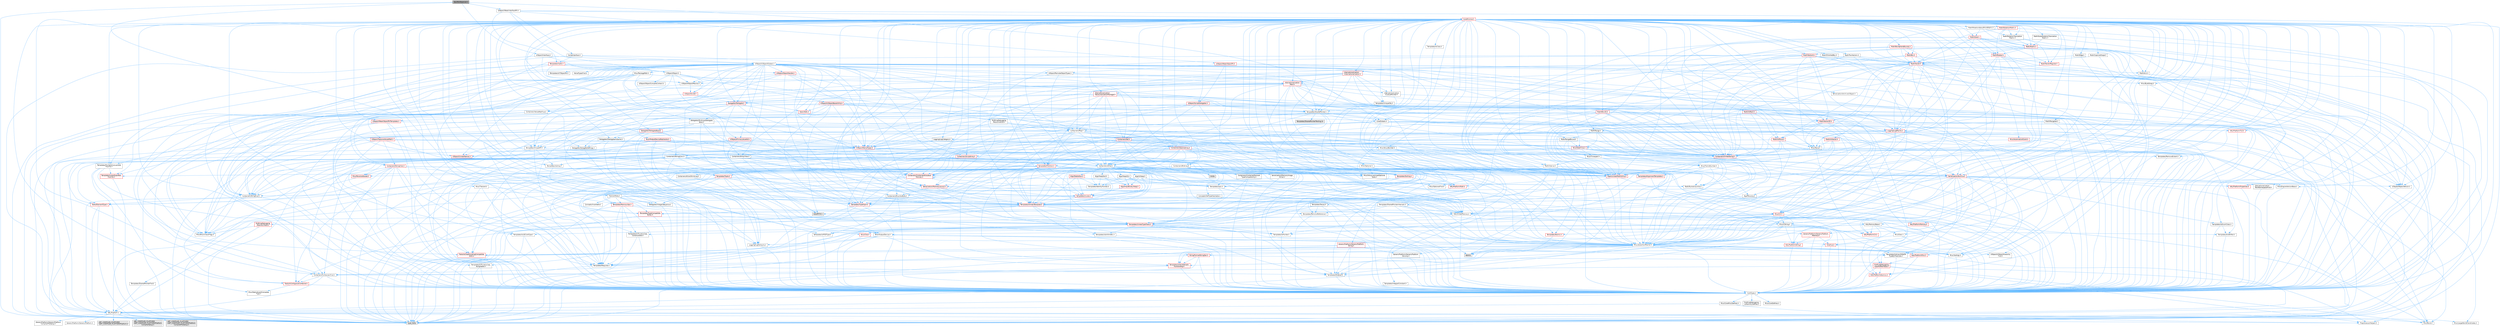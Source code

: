digraph "EpicRtcObserver.h"
{
 // INTERACTIVE_SVG=YES
 // LATEX_PDF_SIZE
  bgcolor="transparent";
  edge [fontname=Helvetica,fontsize=10,labelfontname=Helvetica,labelfontsize=10];
  node [fontname=Helvetica,fontsize=10,shape=box,height=0.2,width=0.4];
  Node1 [id="Node000001",label="EpicRtcObserver.h",height=0.2,width=0.4,color="gray40", fillcolor="grey60", style="filled", fontcolor="black",tooltip=" "];
  Node1 -> Node2 [id="edge1_Node000001_Node000002",color="steelblue1",style="solid",tooltip=" "];
  Node2 [id="Node000002",label="Misc/TVariant.h",height=0.2,width=0.4,color="grey40", fillcolor="white", style="filled",URL="$d2/d16/TVariant_8h.html",tooltip=" "];
  Node2 -> Node3 [id="edge2_Node000002_Node000003",color="steelblue1",style="solid",tooltip=" "];
  Node3 [id="Node000003",label="Templates/Requires.h",height=0.2,width=0.4,color="grey40", fillcolor="white", style="filled",URL="$dc/d96/Requires_8h.html",tooltip=" "];
  Node3 -> Node4 [id="edge3_Node000003_Node000004",color="steelblue1",style="solid",tooltip=" "];
  Node4 [id="Node000004",label="Templates/EnableIf.h",height=0.2,width=0.4,color="grey40", fillcolor="white", style="filled",URL="$d7/d60/EnableIf_8h.html",tooltip=" "];
  Node4 -> Node5 [id="edge4_Node000004_Node000005",color="steelblue1",style="solid",tooltip=" "];
  Node5 [id="Node000005",label="CoreTypes.h",height=0.2,width=0.4,color="grey40", fillcolor="white", style="filled",URL="$dc/dec/CoreTypes_8h.html",tooltip=" "];
  Node5 -> Node6 [id="edge5_Node000005_Node000006",color="steelblue1",style="solid",tooltip=" "];
  Node6 [id="Node000006",label="HAL/Platform.h",height=0.2,width=0.4,color="grey40", fillcolor="white", style="filled",URL="$d9/dd0/Platform_8h.html",tooltip=" "];
  Node6 -> Node7 [id="edge6_Node000006_Node000007",color="steelblue1",style="solid",tooltip=" "];
  Node7 [id="Node000007",label="Misc/Build.h",height=0.2,width=0.4,color="grey40", fillcolor="white", style="filled",URL="$d3/dbb/Build_8h.html",tooltip=" "];
  Node6 -> Node8 [id="edge7_Node000006_Node000008",color="steelblue1",style="solid",tooltip=" "];
  Node8 [id="Node000008",label="Misc/LargeWorldCoordinates.h",height=0.2,width=0.4,color="grey40", fillcolor="white", style="filled",URL="$d2/dcb/LargeWorldCoordinates_8h.html",tooltip=" "];
  Node6 -> Node9 [id="edge8_Node000006_Node000009",color="steelblue1",style="solid",tooltip=" "];
  Node9 [id="Node000009",label="type_traits",height=0.2,width=0.4,color="grey60", fillcolor="#E0E0E0", style="filled",tooltip=" "];
  Node6 -> Node10 [id="edge9_Node000006_Node000010",color="steelblue1",style="solid",tooltip=" "];
  Node10 [id="Node000010",label="PreprocessorHelpers.h",height=0.2,width=0.4,color="grey40", fillcolor="white", style="filled",URL="$db/ddb/PreprocessorHelpers_8h.html",tooltip=" "];
  Node6 -> Node11 [id="edge10_Node000006_Node000011",color="steelblue1",style="solid",tooltip=" "];
  Node11 [id="Node000011",label="UBT_COMPILED_PLATFORM\l/UBT_COMPILED_PLATFORMPlatform\lCompilerPreSetup.h",height=0.2,width=0.4,color="grey60", fillcolor="#E0E0E0", style="filled",tooltip=" "];
  Node6 -> Node12 [id="edge11_Node000006_Node000012",color="steelblue1",style="solid",tooltip=" "];
  Node12 [id="Node000012",label="GenericPlatform/GenericPlatform\lCompilerPreSetup.h",height=0.2,width=0.4,color="grey40", fillcolor="white", style="filled",URL="$d9/dc8/GenericPlatformCompilerPreSetup_8h.html",tooltip=" "];
  Node6 -> Node13 [id="edge12_Node000006_Node000013",color="steelblue1",style="solid",tooltip=" "];
  Node13 [id="Node000013",label="GenericPlatform/GenericPlatform.h",height=0.2,width=0.4,color="grey40", fillcolor="white", style="filled",URL="$d6/d84/GenericPlatform_8h.html",tooltip=" "];
  Node6 -> Node14 [id="edge13_Node000006_Node000014",color="steelblue1",style="solid",tooltip=" "];
  Node14 [id="Node000014",label="UBT_COMPILED_PLATFORM\l/UBT_COMPILED_PLATFORMPlatform.h",height=0.2,width=0.4,color="grey60", fillcolor="#E0E0E0", style="filled",tooltip=" "];
  Node6 -> Node15 [id="edge14_Node000006_Node000015",color="steelblue1",style="solid",tooltip=" "];
  Node15 [id="Node000015",label="UBT_COMPILED_PLATFORM\l/UBT_COMPILED_PLATFORMPlatform\lCompilerSetup.h",height=0.2,width=0.4,color="grey60", fillcolor="#E0E0E0", style="filled",tooltip=" "];
  Node5 -> Node16 [id="edge15_Node000005_Node000016",color="steelblue1",style="solid",tooltip=" "];
  Node16 [id="Node000016",label="ProfilingDebugging\l/UMemoryDefines.h",height=0.2,width=0.4,color="grey40", fillcolor="white", style="filled",URL="$d2/da2/UMemoryDefines_8h.html",tooltip=" "];
  Node5 -> Node17 [id="edge16_Node000005_Node000017",color="steelblue1",style="solid",tooltip=" "];
  Node17 [id="Node000017",label="Misc/CoreMiscDefines.h",height=0.2,width=0.4,color="grey40", fillcolor="white", style="filled",URL="$da/d38/CoreMiscDefines_8h.html",tooltip=" "];
  Node17 -> Node6 [id="edge17_Node000017_Node000006",color="steelblue1",style="solid",tooltip=" "];
  Node17 -> Node10 [id="edge18_Node000017_Node000010",color="steelblue1",style="solid",tooltip=" "];
  Node5 -> Node18 [id="edge19_Node000005_Node000018",color="steelblue1",style="solid",tooltip=" "];
  Node18 [id="Node000018",label="Misc/CoreDefines.h",height=0.2,width=0.4,color="grey40", fillcolor="white", style="filled",URL="$d3/dd2/CoreDefines_8h.html",tooltip=" "];
  Node3 -> Node9 [id="edge20_Node000003_Node000009",color="steelblue1",style="solid",tooltip=" "];
  Node2 -> Node19 [id="edge21_Node000002_Node000019",color="steelblue1",style="solid",tooltip=" "];
  Node19 [id="Node000019",label="TVariantMeta.h",height=0.2,width=0.4,color="grey40", fillcolor="white", style="filled",URL="$d0/d34/TVariantMeta_8h.html",tooltip=" "];
  Node19 -> Node20 [id="edge22_Node000019_Node000020",color="steelblue1",style="solid",tooltip=" "];
  Node20 [id="Node000020",label="Templates/MemoryOps.h",height=0.2,width=0.4,color="red", fillcolor="#FFF0F0", style="filled",URL="$db/dea/MemoryOps_8h.html",tooltip=" "];
  Node20 -> Node5 [id="edge23_Node000020_Node000005",color="steelblue1",style="solid",tooltip=" "];
  Node20 -> Node21 [id="edge24_Node000020_Node000021",color="steelblue1",style="solid",tooltip=" "];
  Node21 [id="Node000021",label="HAL/UnrealMemory.h",height=0.2,width=0.4,color="grey40", fillcolor="white", style="filled",URL="$d9/d96/UnrealMemory_8h.html",tooltip=" "];
  Node21 -> Node5 [id="edge25_Node000021_Node000005",color="steelblue1",style="solid",tooltip=" "];
  Node21 -> Node22 [id="edge26_Node000021_Node000022",color="steelblue1",style="solid",tooltip=" "];
  Node22 [id="Node000022",label="GenericPlatform/GenericPlatform\lMemory.h",height=0.2,width=0.4,color="red", fillcolor="#FFF0F0", style="filled",URL="$dd/d22/GenericPlatformMemory_8h.html",tooltip=" "];
  Node22 -> Node23 [id="edge27_Node000022_Node000023",color="steelblue1",style="solid",tooltip=" "];
  Node23 [id="Node000023",label="CoreFwd.h",height=0.2,width=0.4,color="red", fillcolor="#FFF0F0", style="filled",URL="$d1/d1e/CoreFwd_8h.html",tooltip=" "];
  Node23 -> Node5 [id="edge28_Node000023_Node000005",color="steelblue1",style="solid",tooltip=" "];
  Node23 -> Node24 [id="edge29_Node000023_Node000024",color="steelblue1",style="solid",tooltip=" "];
  Node24 [id="Node000024",label="Containers/ContainersFwd.h",height=0.2,width=0.4,color="grey40", fillcolor="white", style="filled",URL="$d4/d0a/ContainersFwd_8h.html",tooltip=" "];
  Node24 -> Node6 [id="edge30_Node000024_Node000006",color="steelblue1",style="solid",tooltip=" "];
  Node24 -> Node5 [id="edge31_Node000024_Node000005",color="steelblue1",style="solid",tooltip=" "];
  Node24 -> Node25 [id="edge32_Node000024_Node000025",color="steelblue1",style="solid",tooltip=" "];
  Node25 [id="Node000025",label="Traits/IsContiguousContainer.h",height=0.2,width=0.4,color="red", fillcolor="#FFF0F0", style="filled",URL="$d5/d3c/IsContiguousContainer_8h.html",tooltip=" "];
  Node25 -> Node5 [id="edge33_Node000025_Node000005",color="steelblue1",style="solid",tooltip=" "];
  Node25 -> Node26 [id="edge34_Node000025_Node000026",color="steelblue1",style="solid",tooltip=" "];
  Node26 [id="Node000026",label="Misc/StaticAssertComplete\lType.h",height=0.2,width=0.4,color="grey40", fillcolor="white", style="filled",URL="$d5/d4e/StaticAssertCompleteType_8h.html",tooltip=" "];
  Node23 -> Node29 [id="edge35_Node000023_Node000029",color="steelblue1",style="solid",tooltip=" "];
  Node29 [id="Node000029",label="UObject/UObjectHierarchy\lFwd.h",height=0.2,width=0.4,color="grey40", fillcolor="white", style="filled",URL="$d3/d13/UObjectHierarchyFwd_8h.html",tooltip=" "];
  Node22 -> Node5 [id="edge36_Node000022_Node000005",color="steelblue1",style="solid",tooltip=" "];
  Node22 -> Node30 [id="edge37_Node000022_Node000030",color="steelblue1",style="solid",tooltip=" "];
  Node30 [id="Node000030",label="HAL/PlatformString.h",height=0.2,width=0.4,color="red", fillcolor="#FFF0F0", style="filled",URL="$db/db5/PlatformString_8h.html",tooltip=" "];
  Node30 -> Node5 [id="edge38_Node000030_Node000005",color="steelblue1",style="solid",tooltip=" "];
  Node21 -> Node34 [id="edge39_Node000021_Node000034",color="steelblue1",style="solid",tooltip=" "];
  Node34 [id="Node000034",label="HAL/MemoryBase.h",height=0.2,width=0.4,color="grey40", fillcolor="white", style="filled",URL="$d6/d9f/MemoryBase_8h.html",tooltip=" "];
  Node34 -> Node5 [id="edge40_Node000034_Node000005",color="steelblue1",style="solid",tooltip=" "];
  Node34 -> Node35 [id="edge41_Node000034_Node000035",color="steelblue1",style="solid",tooltip=" "];
  Node35 [id="Node000035",label="HAL/PlatformAtomics.h",height=0.2,width=0.4,color="red", fillcolor="#FFF0F0", style="filled",URL="$d3/d36/PlatformAtomics_8h.html",tooltip=" "];
  Node35 -> Node5 [id="edge42_Node000035_Node000005",color="steelblue1",style="solid",tooltip=" "];
  Node34 -> Node38 [id="edge43_Node000034_Node000038",color="steelblue1",style="solid",tooltip=" "];
  Node38 [id="Node000038",label="HAL/PlatformCrt.h",height=0.2,width=0.4,color="red", fillcolor="#FFF0F0", style="filled",URL="$d8/d75/PlatformCrt_8h.html",tooltip=" "];
  Node34 -> Node46 [id="edge44_Node000034_Node000046",color="steelblue1",style="solid",tooltip=" "];
  Node46 [id="Node000046",label="Misc/Exec.h",height=0.2,width=0.4,color="grey40", fillcolor="white", style="filled",URL="$de/ddb/Exec_8h.html",tooltip=" "];
  Node46 -> Node5 [id="edge45_Node000046_Node000005",color="steelblue1",style="solid",tooltip=" "];
  Node46 -> Node47 [id="edge46_Node000046_Node000047",color="steelblue1",style="solid",tooltip=" "];
  Node47 [id="Node000047",label="Misc/AssertionMacros.h",height=0.2,width=0.4,color="grey40", fillcolor="white", style="filled",URL="$d0/dfa/AssertionMacros_8h.html",tooltip=" "];
  Node47 -> Node5 [id="edge47_Node000047_Node000005",color="steelblue1",style="solid",tooltip=" "];
  Node47 -> Node6 [id="edge48_Node000047_Node000006",color="steelblue1",style="solid",tooltip=" "];
  Node47 -> Node48 [id="edge49_Node000047_Node000048",color="steelblue1",style="solid",tooltip=" "];
  Node48 [id="Node000048",label="HAL/PlatformMisc.h",height=0.2,width=0.4,color="red", fillcolor="#FFF0F0", style="filled",URL="$d0/df5/PlatformMisc_8h.html",tooltip=" "];
  Node48 -> Node5 [id="edge50_Node000048_Node000005",color="steelblue1",style="solid",tooltip=" "];
  Node48 -> Node59 [id="edge51_Node000048_Node000059",color="steelblue1",style="solid",tooltip=" "];
  Node59 [id="Node000059",label="ProfilingDebugging\l/CpuProfilerTrace.h",height=0.2,width=0.4,color="red", fillcolor="#FFF0F0", style="filled",URL="$da/dcb/CpuProfilerTrace_8h.html",tooltip=" "];
  Node59 -> Node5 [id="edge52_Node000059_Node000005",color="steelblue1",style="solid",tooltip=" "];
  Node59 -> Node24 [id="edge53_Node000059_Node000024",color="steelblue1",style="solid",tooltip=" "];
  Node59 -> Node35 [id="edge54_Node000059_Node000035",color="steelblue1",style="solid",tooltip=" "];
  Node59 -> Node10 [id="edge55_Node000059_Node000010",color="steelblue1",style="solid",tooltip=" "];
  Node59 -> Node7 [id="edge56_Node000059_Node000007",color="steelblue1",style="solid",tooltip=" "];
  Node47 -> Node10 [id="edge57_Node000047_Node000010",color="steelblue1",style="solid",tooltip=" "];
  Node47 -> Node4 [id="edge58_Node000047_Node000004",color="steelblue1",style="solid",tooltip=" "];
  Node47 -> Node64 [id="edge59_Node000047_Node000064",color="steelblue1",style="solid",tooltip=" "];
  Node64 [id="Node000064",label="Templates/IsArrayOrRefOf\lTypeByPredicate.h",height=0.2,width=0.4,color="grey40", fillcolor="white", style="filled",URL="$d6/da1/IsArrayOrRefOfTypeByPredicate_8h.html",tooltip=" "];
  Node64 -> Node5 [id="edge60_Node000064_Node000005",color="steelblue1",style="solid",tooltip=" "];
  Node47 -> Node65 [id="edge61_Node000047_Node000065",color="steelblue1",style="solid",tooltip=" "];
  Node65 [id="Node000065",label="Templates/IsValidVariadic\lFunctionArg.h",height=0.2,width=0.4,color="red", fillcolor="#FFF0F0", style="filled",URL="$d0/dc8/IsValidVariadicFunctionArg_8h.html",tooltip=" "];
  Node65 -> Node5 [id="edge62_Node000065_Node000005",color="steelblue1",style="solid",tooltip=" "];
  Node65 -> Node9 [id="edge63_Node000065_Node000009",color="steelblue1",style="solid",tooltip=" "];
  Node47 -> Node67 [id="edge64_Node000047_Node000067",color="steelblue1",style="solid",tooltip=" "];
  Node67 [id="Node000067",label="Traits/IsCharEncodingCompatible\lWith.h",height=0.2,width=0.4,color="red", fillcolor="#FFF0F0", style="filled",URL="$df/dd1/IsCharEncodingCompatibleWith_8h.html",tooltip=" "];
  Node67 -> Node9 [id="edge65_Node000067_Node000009",color="steelblue1",style="solid",tooltip=" "];
  Node47 -> Node69 [id="edge66_Node000047_Node000069",color="steelblue1",style="solid",tooltip=" "];
  Node69 [id="Node000069",label="Misc/VarArgs.h",height=0.2,width=0.4,color="grey40", fillcolor="white", style="filled",URL="$d5/d6f/VarArgs_8h.html",tooltip=" "];
  Node69 -> Node5 [id="edge67_Node000069_Node000005",color="steelblue1",style="solid",tooltip=" "];
  Node47 -> Node70 [id="edge68_Node000047_Node000070",color="steelblue1",style="solid",tooltip=" "];
  Node70 [id="Node000070",label="String/FormatStringSan.h",height=0.2,width=0.4,color="red", fillcolor="#FFF0F0", style="filled",URL="$d3/d8b/FormatStringSan_8h.html",tooltip=" "];
  Node70 -> Node9 [id="edge69_Node000070_Node000009",color="steelblue1",style="solid",tooltip=" "];
  Node70 -> Node5 [id="edge70_Node000070_Node000005",color="steelblue1",style="solid",tooltip=" "];
  Node70 -> Node3 [id="edge71_Node000070_Node000003",color="steelblue1",style="solid",tooltip=" "];
  Node70 -> Node65 [id="edge72_Node000070_Node000065",color="steelblue1",style="solid",tooltip=" "];
  Node70 -> Node24 [id="edge73_Node000070_Node000024",color="steelblue1",style="solid",tooltip=" "];
  Node47 -> Node75 [id="edge74_Node000047_Node000075",color="steelblue1",style="solid",tooltip=" "];
  Node75 [id="Node000075",label="atomic",height=0.2,width=0.4,color="grey60", fillcolor="#E0E0E0", style="filled",tooltip=" "];
  Node34 -> Node76 [id="edge75_Node000034_Node000076",color="steelblue1",style="solid",tooltip=" "];
  Node76 [id="Node000076",label="Misc/OutputDevice.h",height=0.2,width=0.4,color="grey40", fillcolor="white", style="filled",URL="$d7/d32/OutputDevice_8h.html",tooltip=" "];
  Node76 -> Node23 [id="edge76_Node000076_Node000023",color="steelblue1",style="solid",tooltip=" "];
  Node76 -> Node5 [id="edge77_Node000076_Node000005",color="steelblue1",style="solid",tooltip=" "];
  Node76 -> Node77 [id="edge78_Node000076_Node000077",color="steelblue1",style="solid",tooltip=" "];
  Node77 [id="Node000077",label="Logging/LogVerbosity.h",height=0.2,width=0.4,color="grey40", fillcolor="white", style="filled",URL="$d2/d8f/LogVerbosity_8h.html",tooltip=" "];
  Node77 -> Node5 [id="edge79_Node000077_Node000005",color="steelblue1",style="solid",tooltip=" "];
  Node76 -> Node69 [id="edge80_Node000076_Node000069",color="steelblue1",style="solid",tooltip=" "];
  Node76 -> Node64 [id="edge81_Node000076_Node000064",color="steelblue1",style="solid",tooltip=" "];
  Node76 -> Node65 [id="edge82_Node000076_Node000065",color="steelblue1",style="solid",tooltip=" "];
  Node76 -> Node67 [id="edge83_Node000076_Node000067",color="steelblue1",style="solid",tooltip=" "];
  Node34 -> Node78 [id="edge84_Node000034_Node000078",color="steelblue1",style="solid",tooltip=" "];
  Node78 [id="Node000078",label="Templates/Atomic.h",height=0.2,width=0.4,color="red", fillcolor="#FFF0F0", style="filled",URL="$d3/d91/Atomic_8h.html",tooltip=" "];
  Node78 -> Node75 [id="edge85_Node000078_Node000075",color="steelblue1",style="solid",tooltip=" "];
  Node21 -> Node87 [id="edge86_Node000021_Node000087",color="steelblue1",style="solid",tooltip=" "];
  Node87 [id="Node000087",label="HAL/PlatformMemory.h",height=0.2,width=0.4,color="red", fillcolor="#FFF0F0", style="filled",URL="$de/d68/PlatformMemory_8h.html",tooltip=" "];
  Node87 -> Node5 [id="edge87_Node000087_Node000005",color="steelblue1",style="solid",tooltip=" "];
  Node87 -> Node22 [id="edge88_Node000087_Node000022",color="steelblue1",style="solid",tooltip=" "];
  Node21 -> Node89 [id="edge89_Node000021_Node000089",color="steelblue1",style="solid",tooltip=" "];
  Node89 [id="Node000089",label="ProfilingDebugging\l/MemoryTrace.h",height=0.2,width=0.4,color="red", fillcolor="#FFF0F0", style="filled",URL="$da/dd7/MemoryTrace_8h.html",tooltip=" "];
  Node89 -> Node6 [id="edge90_Node000089_Node000006",color="steelblue1",style="solid",tooltip=" "];
  Node89 -> Node55 [id="edge91_Node000089_Node000055",color="steelblue1",style="solid",tooltip=" "];
  Node55 [id="Node000055",label="Misc/EnumClassFlags.h",height=0.2,width=0.4,color="grey40", fillcolor="white", style="filled",URL="$d8/de7/EnumClassFlags_8h.html",tooltip=" "];
  Node21 -> Node90 [id="edge92_Node000021_Node000090",color="steelblue1",style="solid",tooltip=" "];
  Node90 [id="Node000090",label="Templates/IsPointer.h",height=0.2,width=0.4,color="grey40", fillcolor="white", style="filled",URL="$d7/d05/IsPointer_8h.html",tooltip=" "];
  Node90 -> Node5 [id="edge93_Node000090_Node000005",color="steelblue1",style="solid",tooltip=" "];
  Node20 -> Node85 [id="edge94_Node000020_Node000085",color="steelblue1",style="solid",tooltip=" "];
  Node85 [id="Node000085",label="Templates/IsTriviallyCopy\lAssignable.h",height=0.2,width=0.4,color="grey40", fillcolor="white", style="filled",URL="$d2/df2/IsTriviallyCopyAssignable_8h.html",tooltip=" "];
  Node85 -> Node5 [id="edge95_Node000085_Node000005",color="steelblue1",style="solid",tooltip=" "];
  Node85 -> Node9 [id="edge96_Node000085_Node000009",color="steelblue1",style="solid",tooltip=" "];
  Node20 -> Node84 [id="edge97_Node000020_Node000084",color="steelblue1",style="solid",tooltip=" "];
  Node84 [id="Node000084",label="Templates/IsTriviallyCopy\lConstructible.h",height=0.2,width=0.4,color="grey40", fillcolor="white", style="filled",URL="$d3/d78/IsTriviallyCopyConstructible_8h.html",tooltip=" "];
  Node84 -> Node5 [id="edge98_Node000084_Node000005",color="steelblue1",style="solid",tooltip=" "];
  Node84 -> Node9 [id="edge99_Node000084_Node000009",color="steelblue1",style="solid",tooltip=" "];
  Node20 -> Node3 [id="edge100_Node000020_Node000003",color="steelblue1",style="solid",tooltip=" "];
  Node20 -> Node91 [id="edge101_Node000020_Node000091",color="steelblue1",style="solid",tooltip=" "];
  Node91 [id="Node000091",label="Templates/UnrealTypeTraits.h",height=0.2,width=0.4,color="red", fillcolor="#FFF0F0", style="filled",URL="$d2/d2d/UnrealTypeTraits_8h.html",tooltip=" "];
  Node91 -> Node5 [id="edge102_Node000091_Node000005",color="steelblue1",style="solid",tooltip=" "];
  Node91 -> Node90 [id="edge103_Node000091_Node000090",color="steelblue1",style="solid",tooltip=" "];
  Node91 -> Node47 [id="edge104_Node000091_Node000047",color="steelblue1",style="solid",tooltip=" "];
  Node91 -> Node83 [id="edge105_Node000091_Node000083",color="steelblue1",style="solid",tooltip=" "];
  Node83 [id="Node000083",label="Templates/AndOrNot.h",height=0.2,width=0.4,color="grey40", fillcolor="white", style="filled",URL="$db/d0a/AndOrNot_8h.html",tooltip=" "];
  Node83 -> Node5 [id="edge106_Node000083_Node000005",color="steelblue1",style="solid",tooltip=" "];
  Node91 -> Node4 [id="edge107_Node000091_Node000004",color="steelblue1",style="solid",tooltip=" "];
  Node91 -> Node92 [id="edge108_Node000091_Node000092",color="steelblue1",style="solid",tooltip=" "];
  Node92 [id="Node000092",label="Templates/IsArithmetic.h",height=0.2,width=0.4,color="grey40", fillcolor="white", style="filled",URL="$d2/d5d/IsArithmetic_8h.html",tooltip=" "];
  Node92 -> Node5 [id="edge109_Node000092_Node000005",color="steelblue1",style="solid",tooltip=" "];
  Node91 -> Node94 [id="edge110_Node000091_Node000094",color="steelblue1",style="solid",tooltip=" "];
  Node94 [id="Node000094",label="Templates/IsPODType.h",height=0.2,width=0.4,color="grey40", fillcolor="white", style="filled",URL="$d7/db1/IsPODType_8h.html",tooltip=" "];
  Node94 -> Node5 [id="edge111_Node000094_Node000005",color="steelblue1",style="solid",tooltip=" "];
  Node91 -> Node95 [id="edge112_Node000091_Node000095",color="steelblue1",style="solid",tooltip=" "];
  Node95 [id="Node000095",label="Templates/IsUECoreType.h",height=0.2,width=0.4,color="grey40", fillcolor="white", style="filled",URL="$d1/db8/IsUECoreType_8h.html",tooltip=" "];
  Node95 -> Node5 [id="edge113_Node000095_Node000005",color="steelblue1",style="solid",tooltip=" "];
  Node95 -> Node9 [id="edge114_Node000095_Node000009",color="steelblue1",style="solid",tooltip=" "];
  Node91 -> Node84 [id="edge115_Node000091_Node000084",color="steelblue1",style="solid",tooltip=" "];
  Node20 -> Node9 [id="edge116_Node000020_Node000009",color="steelblue1",style="solid",tooltip=" "];
  Node19 -> Node97 [id="edge117_Node000019_Node000097",color="steelblue1",style="solid",tooltip=" "];
  Node97 [id="Node000097",label="Templates/TypeCompatible\lBytes.h",height=0.2,width=0.4,color="red", fillcolor="#FFF0F0", style="filled",URL="$df/d0a/TypeCompatibleBytes_8h.html",tooltip=" "];
  Node97 -> Node5 [id="edge118_Node000097_Node000005",color="steelblue1",style="solid",tooltip=" "];
  Node97 -> Node9 [id="edge119_Node000097_Node000009",color="steelblue1",style="solid",tooltip=" "];
  Node19 -> Node98 [id="edge120_Node000019_Node000098",color="steelblue1",style="solid",tooltip=" "];
  Node98 [id="Node000098",label="Templates/UnrealTemplate.h",height=0.2,width=0.4,color="red", fillcolor="#FFF0F0", style="filled",URL="$d4/d24/UnrealTemplate_8h.html",tooltip=" "];
  Node98 -> Node5 [id="edge121_Node000098_Node000005",color="steelblue1",style="solid",tooltip=" "];
  Node98 -> Node90 [id="edge122_Node000098_Node000090",color="steelblue1",style="solid",tooltip=" "];
  Node98 -> Node21 [id="edge123_Node000098_Node000021",color="steelblue1",style="solid",tooltip=" "];
  Node98 -> Node91 [id="edge124_Node000098_Node000091",color="steelblue1",style="solid",tooltip=" "];
  Node98 -> Node101 [id="edge125_Node000098_Node000101",color="steelblue1",style="solid",tooltip=" "];
  Node101 [id="Node000101",label="Templates/RemoveReference.h",height=0.2,width=0.4,color="grey40", fillcolor="white", style="filled",URL="$da/dbe/RemoveReference_8h.html",tooltip=" "];
  Node101 -> Node5 [id="edge126_Node000101_Node000005",color="steelblue1",style="solid",tooltip=" "];
  Node98 -> Node3 [id="edge127_Node000098_Node000003",color="steelblue1",style="solid",tooltip=" "];
  Node98 -> Node97 [id="edge128_Node000098_Node000097",color="steelblue1",style="solid",tooltip=" "];
  Node98 -> Node25 [id="edge129_Node000098_Node000025",color="steelblue1",style="solid",tooltip=" "];
  Node98 -> Node9 [id="edge130_Node000098_Node000009",color="steelblue1",style="solid",tooltip=" "];
  Node19 -> Node91 [id="edge131_Node000019_Node000091",color="steelblue1",style="solid",tooltip=" "];
  Node19 -> Node102 [id="edge132_Node000019_Node000102",color="steelblue1",style="solid",tooltip=" "];
  Node102 [id="Node000102",label="Delegates/IntegerSequence.h",height=0.2,width=0.4,color="grey40", fillcolor="white", style="filled",URL="$d2/dcc/IntegerSequence_8h.html",tooltip=" "];
  Node102 -> Node5 [id="edge133_Node000102_Node000005",color="steelblue1",style="solid",tooltip=" "];
  Node19 -> Node103 [id="edge134_Node000019_Node000103",color="steelblue1",style="solid",tooltip=" "];
  Node103 [id="Node000103",label="Concepts/Insertable.h",height=0.2,width=0.4,color="grey40", fillcolor="white", style="filled",URL="$d8/d3b/Insertable_8h.html",tooltip=" "];
  Node19 -> Node47 [id="edge135_Node000019_Node000047",color="steelblue1",style="solid",tooltip=" "];
  Node2 -> Node9 [id="edge136_Node000002_Node000009",color="steelblue1",style="solid",tooltip=" "];
  Node1 -> Node104 [id="edge137_Node000001_Node000104",color="steelblue1",style="solid",tooltip=" "];
  Node104 [id="Node000104",label="Templates/SharedPointer.h",height=0.2,width=0.4,color="grey40", fillcolor="white", style="filled",URL="$d2/d17/SharedPointer_8h.html",tooltip=" "];
  Node104 -> Node5 [id="edge138_Node000104_Node000005",color="steelblue1",style="solid",tooltip=" "];
  Node104 -> Node105 [id="edge139_Node000104_Node000105",color="steelblue1",style="solid",tooltip=" "];
  Node105 [id="Node000105",label="Misc/IntrusiveUnsetOptional\lState.h",height=0.2,width=0.4,color="grey40", fillcolor="white", style="filled",URL="$d2/d0a/IntrusiveUnsetOptionalState_8h.html",tooltip=" "];
  Node105 -> Node106 [id="edge140_Node000105_Node000106",color="steelblue1",style="solid",tooltip=" "];
  Node106 [id="Node000106",label="Misc/OptionalFwd.h",height=0.2,width=0.4,color="grey40", fillcolor="white", style="filled",URL="$dc/d50/OptionalFwd_8h.html",tooltip=" "];
  Node104 -> Node107 [id="edge141_Node000104_Node000107",color="steelblue1",style="solid",tooltip=" "];
  Node107 [id="Node000107",label="Templates/PointerIsConvertible\lFromTo.h",height=0.2,width=0.4,color="grey40", fillcolor="white", style="filled",URL="$d6/d65/PointerIsConvertibleFromTo_8h.html",tooltip=" "];
  Node107 -> Node5 [id="edge142_Node000107_Node000005",color="steelblue1",style="solid",tooltip=" "];
  Node107 -> Node26 [id="edge143_Node000107_Node000026",color="steelblue1",style="solid",tooltip=" "];
  Node107 -> Node108 [id="edge144_Node000107_Node000108",color="steelblue1",style="solid",tooltip=" "];
  Node108 [id="Node000108",label="Templates/LosesQualifiers\lFromTo.h",height=0.2,width=0.4,color="red", fillcolor="#FFF0F0", style="filled",URL="$d2/db3/LosesQualifiersFromTo_8h.html",tooltip=" "];
  Node108 -> Node9 [id="edge145_Node000108_Node000009",color="steelblue1",style="solid",tooltip=" "];
  Node107 -> Node9 [id="edge146_Node000107_Node000009",color="steelblue1",style="solid",tooltip=" "];
  Node104 -> Node47 [id="edge147_Node000104_Node000047",color="steelblue1",style="solid",tooltip=" "];
  Node104 -> Node21 [id="edge148_Node000104_Node000021",color="steelblue1",style="solid",tooltip=" "];
  Node104 -> Node109 [id="edge149_Node000104_Node000109",color="steelblue1",style="solid",tooltip=" "];
  Node109 [id="Node000109",label="Containers/Array.h",height=0.2,width=0.4,color="grey40", fillcolor="white", style="filled",URL="$df/dd0/Array_8h.html",tooltip=" "];
  Node109 -> Node5 [id="edge150_Node000109_Node000005",color="steelblue1",style="solid",tooltip=" "];
  Node109 -> Node47 [id="edge151_Node000109_Node000047",color="steelblue1",style="solid",tooltip=" "];
  Node109 -> Node105 [id="edge152_Node000109_Node000105",color="steelblue1",style="solid",tooltip=" "];
  Node109 -> Node110 [id="edge153_Node000109_Node000110",color="steelblue1",style="solid",tooltip=" "];
  Node110 [id="Node000110",label="Misc/ReverseIterate.h",height=0.2,width=0.4,color="red", fillcolor="#FFF0F0", style="filled",URL="$db/de3/ReverseIterate_8h.html",tooltip=" "];
  Node110 -> Node6 [id="edge154_Node000110_Node000006",color="steelblue1",style="solid",tooltip=" "];
  Node109 -> Node21 [id="edge155_Node000109_Node000021",color="steelblue1",style="solid",tooltip=" "];
  Node109 -> Node91 [id="edge156_Node000109_Node000091",color="steelblue1",style="solid",tooltip=" "];
  Node109 -> Node98 [id="edge157_Node000109_Node000098",color="steelblue1",style="solid",tooltip=" "];
  Node109 -> Node112 [id="edge158_Node000109_Node000112",color="steelblue1",style="solid",tooltip=" "];
  Node112 [id="Node000112",label="Containers/AllowShrinking.h",height=0.2,width=0.4,color="grey40", fillcolor="white", style="filled",URL="$d7/d1a/AllowShrinking_8h.html",tooltip=" "];
  Node112 -> Node5 [id="edge159_Node000112_Node000005",color="steelblue1",style="solid",tooltip=" "];
  Node109 -> Node113 [id="edge160_Node000109_Node000113",color="steelblue1",style="solid",tooltip=" "];
  Node113 [id="Node000113",label="Containers/ContainerAllocation\lPolicies.h",height=0.2,width=0.4,color="red", fillcolor="#FFF0F0", style="filled",URL="$d7/dff/ContainerAllocationPolicies_8h.html",tooltip=" "];
  Node113 -> Node5 [id="edge161_Node000113_Node000005",color="steelblue1",style="solid",tooltip=" "];
  Node113 -> Node113 [id="edge162_Node000113_Node000113",color="steelblue1",style="solid",tooltip=" "];
  Node113 -> Node115 [id="edge163_Node000113_Node000115",color="steelblue1",style="solid",tooltip=" "];
  Node115 [id="Node000115",label="HAL/PlatformMath.h",height=0.2,width=0.4,color="red", fillcolor="#FFF0F0", style="filled",URL="$dc/d53/PlatformMath_8h.html",tooltip=" "];
  Node115 -> Node5 [id="edge164_Node000115_Node000005",color="steelblue1",style="solid",tooltip=" "];
  Node113 -> Node21 [id="edge165_Node000113_Node000021",color="steelblue1",style="solid",tooltip=" "];
  Node113 -> Node53 [id="edge166_Node000113_Node000053",color="steelblue1",style="solid",tooltip=" "];
  Node53 [id="Node000053",label="Math/NumericLimits.h",height=0.2,width=0.4,color="grey40", fillcolor="white", style="filled",URL="$df/d1b/NumericLimits_8h.html",tooltip=" "];
  Node53 -> Node5 [id="edge167_Node000053_Node000005",color="steelblue1",style="solid",tooltip=" "];
  Node113 -> Node47 [id="edge168_Node000113_Node000047",color="steelblue1",style="solid",tooltip=" "];
  Node113 -> Node20 [id="edge169_Node000113_Node000020",color="steelblue1",style="solid",tooltip=" "];
  Node113 -> Node97 [id="edge170_Node000113_Node000097",color="steelblue1",style="solid",tooltip=" "];
  Node113 -> Node9 [id="edge171_Node000113_Node000009",color="steelblue1",style="solid",tooltip=" "];
  Node109 -> Node124 [id="edge172_Node000109_Node000124",color="steelblue1",style="solid",tooltip=" "];
  Node124 [id="Node000124",label="Containers/ContainerElement\lTypeCompatibility.h",height=0.2,width=0.4,color="grey40", fillcolor="white", style="filled",URL="$df/ddf/ContainerElementTypeCompatibility_8h.html",tooltip=" "];
  Node124 -> Node5 [id="edge173_Node000124_Node000005",color="steelblue1",style="solid",tooltip=" "];
  Node124 -> Node91 [id="edge174_Node000124_Node000091",color="steelblue1",style="solid",tooltip=" "];
  Node109 -> Node125 [id="edge175_Node000109_Node000125",color="steelblue1",style="solid",tooltip=" "];
  Node125 [id="Node000125",label="Serialization/Archive.h",height=0.2,width=0.4,color="red", fillcolor="#FFF0F0", style="filled",URL="$d7/d3b/Archive_8h.html",tooltip=" "];
  Node125 -> Node23 [id="edge176_Node000125_Node000023",color="steelblue1",style="solid",tooltip=" "];
  Node125 -> Node5 [id="edge177_Node000125_Node000005",color="steelblue1",style="solid",tooltip=" "];
  Node125 -> Node126 [id="edge178_Node000125_Node000126",color="steelblue1",style="solid",tooltip=" "];
  Node126 [id="Node000126",label="HAL/PlatformProperties.h",height=0.2,width=0.4,color="red", fillcolor="#FFF0F0", style="filled",URL="$d9/db0/PlatformProperties_8h.html",tooltip=" "];
  Node126 -> Node5 [id="edge179_Node000126_Node000005",color="steelblue1",style="solid",tooltip=" "];
  Node125 -> Node129 [id="edge180_Node000125_Node000129",color="steelblue1",style="solid",tooltip=" "];
  Node129 [id="Node000129",label="Internationalization\l/TextNamespaceFwd.h",height=0.2,width=0.4,color="grey40", fillcolor="white", style="filled",URL="$d8/d97/TextNamespaceFwd_8h.html",tooltip=" "];
  Node129 -> Node5 [id="edge181_Node000129_Node000005",color="steelblue1",style="solid",tooltip=" "];
  Node125 -> Node47 [id="edge182_Node000125_Node000047",color="steelblue1",style="solid",tooltip=" "];
  Node125 -> Node7 [id="edge183_Node000125_Node000007",color="steelblue1",style="solid",tooltip=" "];
  Node125 -> Node130 [id="edge184_Node000125_Node000130",color="steelblue1",style="solid",tooltip=" "];
  Node130 [id="Node000130",label="Misc/EngineVersionBase.h",height=0.2,width=0.4,color="grey40", fillcolor="white", style="filled",URL="$d5/d2b/EngineVersionBase_8h.html",tooltip=" "];
  Node130 -> Node5 [id="edge185_Node000130_Node000005",color="steelblue1",style="solid",tooltip=" "];
  Node125 -> Node69 [id="edge186_Node000125_Node000069",color="steelblue1",style="solid",tooltip=" "];
  Node125 -> Node4 [id="edge187_Node000125_Node000004",color="steelblue1",style="solid",tooltip=" "];
  Node125 -> Node64 [id="edge188_Node000125_Node000064",color="steelblue1",style="solid",tooltip=" "];
  Node125 -> Node133 [id="edge189_Node000125_Node000133",color="steelblue1",style="solid",tooltip=" "];
  Node133 [id="Node000133",label="Templates/IsEnumClass.h",height=0.2,width=0.4,color="grey40", fillcolor="white", style="filled",URL="$d7/d15/IsEnumClass_8h.html",tooltip=" "];
  Node133 -> Node5 [id="edge190_Node000133_Node000005",color="steelblue1",style="solid",tooltip=" "];
  Node133 -> Node83 [id="edge191_Node000133_Node000083",color="steelblue1",style="solid",tooltip=" "];
  Node125 -> Node65 [id="edge192_Node000125_Node000065",color="steelblue1",style="solid",tooltip=" "];
  Node125 -> Node98 [id="edge193_Node000125_Node000098",color="steelblue1",style="solid",tooltip=" "];
  Node125 -> Node67 [id="edge194_Node000125_Node000067",color="steelblue1",style="solid",tooltip=" "];
  Node125 -> Node134 [id="edge195_Node000125_Node000134",color="steelblue1",style="solid",tooltip=" "];
  Node134 [id="Node000134",label="UObject/ObjectVersion.h",height=0.2,width=0.4,color="grey40", fillcolor="white", style="filled",URL="$da/d63/ObjectVersion_8h.html",tooltip=" "];
  Node134 -> Node5 [id="edge196_Node000134_Node000005",color="steelblue1",style="solid",tooltip=" "];
  Node109 -> Node135 [id="edge197_Node000109_Node000135",color="steelblue1",style="solid",tooltip=" "];
  Node135 [id="Node000135",label="Serialization/MemoryImage\lWriter.h",height=0.2,width=0.4,color="grey40", fillcolor="white", style="filled",URL="$d0/d08/MemoryImageWriter_8h.html",tooltip=" "];
  Node135 -> Node5 [id="edge198_Node000135_Node000005",color="steelblue1",style="solid",tooltip=" "];
  Node135 -> Node136 [id="edge199_Node000135_Node000136",color="steelblue1",style="solid",tooltip=" "];
  Node136 [id="Node000136",label="Serialization/MemoryLayout.h",height=0.2,width=0.4,color="red", fillcolor="#FFF0F0", style="filled",URL="$d7/d66/MemoryLayout_8h.html",tooltip=" "];
  Node136 -> Node139 [id="edge200_Node000136_Node000139",color="steelblue1",style="solid",tooltip=" "];
  Node139 [id="Node000139",label="Containers/EnumAsByte.h",height=0.2,width=0.4,color="grey40", fillcolor="white", style="filled",URL="$d6/d9a/EnumAsByte_8h.html",tooltip=" "];
  Node139 -> Node5 [id="edge201_Node000139_Node000005",color="steelblue1",style="solid",tooltip=" "];
  Node139 -> Node94 [id="edge202_Node000139_Node000094",color="steelblue1",style="solid",tooltip=" "];
  Node139 -> Node140 [id="edge203_Node000139_Node000140",color="steelblue1",style="solid",tooltip=" "];
  Node140 [id="Node000140",label="Templates/TypeHash.h",height=0.2,width=0.4,color="red", fillcolor="#FFF0F0", style="filled",URL="$d1/d62/TypeHash_8h.html",tooltip=" "];
  Node140 -> Node5 [id="edge204_Node000140_Node000005",color="steelblue1",style="solid",tooltip=" "];
  Node140 -> Node3 [id="edge205_Node000140_Node000003",color="steelblue1",style="solid",tooltip=" "];
  Node140 -> Node141 [id="edge206_Node000140_Node000141",color="steelblue1",style="solid",tooltip=" "];
  Node141 [id="Node000141",label="Misc/Crc.h",height=0.2,width=0.4,color="red", fillcolor="#FFF0F0", style="filled",URL="$d4/dd2/Crc_8h.html",tooltip=" "];
  Node141 -> Node5 [id="edge207_Node000141_Node000005",color="steelblue1",style="solid",tooltip=" "];
  Node141 -> Node30 [id="edge208_Node000141_Node000030",color="steelblue1",style="solid",tooltip=" "];
  Node141 -> Node47 [id="edge209_Node000141_Node000047",color="steelblue1",style="solid",tooltip=" "];
  Node141 -> Node142 [id="edge210_Node000141_Node000142",color="steelblue1",style="solid",tooltip=" "];
  Node142 [id="Node000142",label="Misc/CString.h",height=0.2,width=0.4,color="grey40", fillcolor="white", style="filled",URL="$d2/d49/CString_8h.html",tooltip=" "];
  Node142 -> Node5 [id="edge211_Node000142_Node000005",color="steelblue1",style="solid",tooltip=" "];
  Node142 -> Node38 [id="edge212_Node000142_Node000038",color="steelblue1",style="solid",tooltip=" "];
  Node142 -> Node30 [id="edge213_Node000142_Node000030",color="steelblue1",style="solid",tooltip=" "];
  Node142 -> Node47 [id="edge214_Node000142_Node000047",color="steelblue1",style="solid",tooltip=" "];
  Node142 -> Node143 [id="edge215_Node000142_Node000143",color="steelblue1",style="solid",tooltip=" "];
  Node143 [id="Node000143",label="Misc/Char.h",height=0.2,width=0.4,color="red", fillcolor="#FFF0F0", style="filled",URL="$d0/d58/Char_8h.html",tooltip=" "];
  Node143 -> Node5 [id="edge216_Node000143_Node000005",color="steelblue1",style="solid",tooltip=" "];
  Node143 -> Node9 [id="edge217_Node000143_Node000009",color="steelblue1",style="solid",tooltip=" "];
  Node142 -> Node69 [id="edge218_Node000142_Node000069",color="steelblue1",style="solid",tooltip=" "];
  Node142 -> Node64 [id="edge219_Node000142_Node000064",color="steelblue1",style="solid",tooltip=" "];
  Node142 -> Node65 [id="edge220_Node000142_Node000065",color="steelblue1",style="solid",tooltip=" "];
  Node142 -> Node67 [id="edge221_Node000142_Node000067",color="steelblue1",style="solid",tooltip=" "];
  Node141 -> Node143 [id="edge222_Node000141_Node000143",color="steelblue1",style="solid",tooltip=" "];
  Node141 -> Node91 [id="edge223_Node000141_Node000091",color="steelblue1",style="solid",tooltip=" "];
  Node140 -> Node9 [id="edge224_Node000140_Node000009",color="steelblue1",style="solid",tooltip=" "];
  Node136 -> Node50 [id="edge225_Node000136_Node000050",color="steelblue1",style="solid",tooltip=" "];
  Node50 [id="Node000050",label="Containers/StringFwd.h",height=0.2,width=0.4,color="grey40", fillcolor="white", style="filled",URL="$df/d37/StringFwd_8h.html",tooltip=" "];
  Node50 -> Node5 [id="edge226_Node000050_Node000005",color="steelblue1",style="solid",tooltip=" "];
  Node50 -> Node51 [id="edge227_Node000050_Node000051",color="steelblue1",style="solid",tooltip=" "];
  Node51 [id="Node000051",label="Traits/ElementType.h",height=0.2,width=0.4,color="red", fillcolor="#FFF0F0", style="filled",URL="$d5/d4f/ElementType_8h.html",tooltip=" "];
  Node51 -> Node6 [id="edge228_Node000051_Node000006",color="steelblue1",style="solid",tooltip=" "];
  Node51 -> Node9 [id="edge229_Node000051_Node000009",color="steelblue1",style="solid",tooltip=" "];
  Node50 -> Node25 [id="edge230_Node000050_Node000025",color="steelblue1",style="solid",tooltip=" "];
  Node136 -> Node21 [id="edge231_Node000136_Node000021",color="steelblue1",style="solid",tooltip=" "];
  Node136 -> Node4 [id="edge232_Node000136_Node000004",color="steelblue1",style="solid",tooltip=" "];
  Node136 -> Node98 [id="edge233_Node000136_Node000098",color="steelblue1",style="solid",tooltip=" "];
  Node109 -> Node149 [id="edge234_Node000109_Node000149",color="steelblue1",style="solid",tooltip=" "];
  Node149 [id="Node000149",label="Algo/Heapify.h",height=0.2,width=0.4,color="grey40", fillcolor="white", style="filled",URL="$d0/d2a/Heapify_8h.html",tooltip=" "];
  Node149 -> Node150 [id="edge235_Node000149_Node000150",color="steelblue1",style="solid",tooltip=" "];
  Node150 [id="Node000150",label="Algo/Impl/BinaryHeap.h",height=0.2,width=0.4,color="red", fillcolor="#FFF0F0", style="filled",URL="$d7/da3/Algo_2Impl_2BinaryHeap_8h.html",tooltip=" "];
  Node150 -> Node151 [id="edge236_Node000150_Node000151",color="steelblue1",style="solid",tooltip=" "];
  Node151 [id="Node000151",label="Templates/Invoke.h",height=0.2,width=0.4,color="red", fillcolor="#FFF0F0", style="filled",URL="$d7/deb/Invoke_8h.html",tooltip=" "];
  Node151 -> Node5 [id="edge237_Node000151_Node000005",color="steelblue1",style="solid",tooltip=" "];
  Node151 -> Node98 [id="edge238_Node000151_Node000098",color="steelblue1",style="solid",tooltip=" "];
  Node151 -> Node9 [id="edge239_Node000151_Node000009",color="steelblue1",style="solid",tooltip=" "];
  Node150 -> Node9 [id="edge240_Node000150_Node000009",color="steelblue1",style="solid",tooltip=" "];
  Node149 -> Node155 [id="edge241_Node000149_Node000155",color="steelblue1",style="solid",tooltip=" "];
  Node155 [id="Node000155",label="Templates/IdentityFunctor.h",height=0.2,width=0.4,color="grey40", fillcolor="white", style="filled",URL="$d7/d2e/IdentityFunctor_8h.html",tooltip=" "];
  Node155 -> Node6 [id="edge242_Node000155_Node000006",color="steelblue1",style="solid",tooltip=" "];
  Node149 -> Node151 [id="edge243_Node000149_Node000151",color="steelblue1",style="solid",tooltip=" "];
  Node149 -> Node156 [id="edge244_Node000149_Node000156",color="steelblue1",style="solid",tooltip=" "];
  Node156 [id="Node000156",label="Templates/Less.h",height=0.2,width=0.4,color="grey40", fillcolor="white", style="filled",URL="$de/dc8/Less_8h.html",tooltip=" "];
  Node156 -> Node5 [id="edge245_Node000156_Node000005",color="steelblue1",style="solid",tooltip=" "];
  Node156 -> Node98 [id="edge246_Node000156_Node000098",color="steelblue1",style="solid",tooltip=" "];
  Node149 -> Node98 [id="edge247_Node000149_Node000098",color="steelblue1",style="solid",tooltip=" "];
  Node109 -> Node157 [id="edge248_Node000109_Node000157",color="steelblue1",style="solid",tooltip=" "];
  Node157 [id="Node000157",label="Algo/HeapSort.h",height=0.2,width=0.4,color="grey40", fillcolor="white", style="filled",URL="$d3/d92/HeapSort_8h.html",tooltip=" "];
  Node157 -> Node150 [id="edge249_Node000157_Node000150",color="steelblue1",style="solid",tooltip=" "];
  Node157 -> Node155 [id="edge250_Node000157_Node000155",color="steelblue1",style="solid",tooltip=" "];
  Node157 -> Node156 [id="edge251_Node000157_Node000156",color="steelblue1",style="solid",tooltip=" "];
  Node157 -> Node98 [id="edge252_Node000157_Node000098",color="steelblue1",style="solid",tooltip=" "];
  Node109 -> Node158 [id="edge253_Node000109_Node000158",color="steelblue1",style="solid",tooltip=" "];
  Node158 [id="Node000158",label="Algo/IsHeap.h",height=0.2,width=0.4,color="grey40", fillcolor="white", style="filled",URL="$de/d32/IsHeap_8h.html",tooltip=" "];
  Node158 -> Node150 [id="edge254_Node000158_Node000150",color="steelblue1",style="solid",tooltip=" "];
  Node158 -> Node155 [id="edge255_Node000158_Node000155",color="steelblue1",style="solid",tooltip=" "];
  Node158 -> Node151 [id="edge256_Node000158_Node000151",color="steelblue1",style="solid",tooltip=" "];
  Node158 -> Node156 [id="edge257_Node000158_Node000156",color="steelblue1",style="solid",tooltip=" "];
  Node158 -> Node98 [id="edge258_Node000158_Node000098",color="steelblue1",style="solid",tooltip=" "];
  Node109 -> Node150 [id="edge259_Node000109_Node000150",color="steelblue1",style="solid",tooltip=" "];
  Node109 -> Node159 [id="edge260_Node000109_Node000159",color="steelblue1",style="solid",tooltip=" "];
  Node159 [id="Node000159",label="Algo/StableSort.h",height=0.2,width=0.4,color="red", fillcolor="#FFF0F0", style="filled",URL="$d7/d3c/StableSort_8h.html",tooltip=" "];
  Node159 -> Node155 [id="edge261_Node000159_Node000155",color="steelblue1",style="solid",tooltip=" "];
  Node159 -> Node151 [id="edge262_Node000159_Node000151",color="steelblue1",style="solid",tooltip=" "];
  Node159 -> Node156 [id="edge263_Node000159_Node000156",color="steelblue1",style="solid",tooltip=" "];
  Node159 -> Node98 [id="edge264_Node000159_Node000098",color="steelblue1",style="solid",tooltip=" "];
  Node109 -> Node162 [id="edge265_Node000109_Node000162",color="steelblue1",style="solid",tooltip=" "];
  Node162 [id="Node000162",label="Concepts/GetTypeHashable.h",height=0.2,width=0.4,color="grey40", fillcolor="white", style="filled",URL="$d3/da2/GetTypeHashable_8h.html",tooltip=" "];
  Node162 -> Node5 [id="edge266_Node000162_Node000005",color="steelblue1",style="solid",tooltip=" "];
  Node162 -> Node140 [id="edge267_Node000162_Node000140",color="steelblue1",style="solid",tooltip=" "];
  Node109 -> Node155 [id="edge268_Node000109_Node000155",color="steelblue1",style="solid",tooltip=" "];
  Node109 -> Node151 [id="edge269_Node000109_Node000151",color="steelblue1",style="solid",tooltip=" "];
  Node109 -> Node156 [id="edge270_Node000109_Node000156",color="steelblue1",style="solid",tooltip=" "];
  Node109 -> Node108 [id="edge271_Node000109_Node000108",color="steelblue1",style="solid",tooltip=" "];
  Node109 -> Node3 [id="edge272_Node000109_Node000003",color="steelblue1",style="solid",tooltip=" "];
  Node109 -> Node163 [id="edge273_Node000109_Node000163",color="steelblue1",style="solid",tooltip=" "];
  Node163 [id="Node000163",label="Templates/Sorting.h",height=0.2,width=0.4,color="red", fillcolor="#FFF0F0", style="filled",URL="$d3/d9e/Sorting_8h.html",tooltip=" "];
  Node163 -> Node5 [id="edge274_Node000163_Node000005",color="steelblue1",style="solid",tooltip=" "];
  Node163 -> Node115 [id="edge275_Node000163_Node000115",color="steelblue1",style="solid",tooltip=" "];
  Node163 -> Node156 [id="edge276_Node000163_Node000156",color="steelblue1",style="solid",tooltip=" "];
  Node109 -> Node167 [id="edge277_Node000109_Node000167",color="steelblue1",style="solid",tooltip=" "];
  Node167 [id="Node000167",label="Templates/AlignmentTemplates.h",height=0.2,width=0.4,color="red", fillcolor="#FFF0F0", style="filled",URL="$dd/d32/AlignmentTemplates_8h.html",tooltip=" "];
  Node167 -> Node5 [id="edge278_Node000167_Node000005",color="steelblue1",style="solid",tooltip=" "];
  Node167 -> Node90 [id="edge279_Node000167_Node000090",color="steelblue1",style="solid",tooltip=" "];
  Node109 -> Node51 [id="edge280_Node000109_Node000051",color="steelblue1",style="solid",tooltip=" "];
  Node109 -> Node121 [id="edge281_Node000109_Node000121",color="steelblue1",style="solid",tooltip=" "];
  Node121 [id="Node000121",label="limits",height=0.2,width=0.4,color="grey60", fillcolor="#E0E0E0", style="filled",tooltip=" "];
  Node109 -> Node9 [id="edge282_Node000109_Node000009",color="steelblue1",style="solid",tooltip=" "];
  Node104 -> Node168 [id="edge283_Node000104_Node000168",color="steelblue1",style="solid",tooltip=" "];
  Node168 [id="Node000168",label="Containers/Map.h",height=0.2,width=0.4,color="grey40", fillcolor="white", style="filled",URL="$df/d79/Map_8h.html",tooltip=" "];
  Node168 -> Node5 [id="edge284_Node000168_Node000005",color="steelblue1",style="solid",tooltip=" "];
  Node168 -> Node169 [id="edge285_Node000168_Node000169",color="steelblue1",style="solid",tooltip=" "];
  Node169 [id="Node000169",label="Algo/Reverse.h",height=0.2,width=0.4,color="grey40", fillcolor="white", style="filled",URL="$d5/d93/Reverse_8h.html",tooltip=" "];
  Node169 -> Node5 [id="edge286_Node000169_Node000005",color="steelblue1",style="solid",tooltip=" "];
  Node169 -> Node98 [id="edge287_Node000169_Node000098",color="steelblue1",style="solid",tooltip=" "];
  Node168 -> Node124 [id="edge288_Node000168_Node000124",color="steelblue1",style="solid",tooltip=" "];
  Node168 -> Node170 [id="edge289_Node000168_Node000170",color="steelblue1",style="solid",tooltip=" "];
  Node170 [id="Node000170",label="Containers/Set.h",height=0.2,width=0.4,color="red", fillcolor="#FFF0F0", style="filled",URL="$d4/d45/Set_8h.html",tooltip=" "];
  Node170 -> Node113 [id="edge290_Node000170_Node000113",color="steelblue1",style="solid",tooltip=" "];
  Node170 -> Node124 [id="edge291_Node000170_Node000124",color="steelblue1",style="solid",tooltip=" "];
  Node170 -> Node172 [id="edge292_Node000170_Node000172",color="steelblue1",style="solid",tooltip=" "];
  Node172 [id="Node000172",label="Containers/SparseArray.h",height=0.2,width=0.4,color="red", fillcolor="#FFF0F0", style="filled",URL="$d5/dbf/SparseArray_8h.html",tooltip=" "];
  Node172 -> Node5 [id="edge293_Node000172_Node000005",color="steelblue1",style="solid",tooltip=" "];
  Node172 -> Node47 [id="edge294_Node000172_Node000047",color="steelblue1",style="solid",tooltip=" "];
  Node172 -> Node21 [id="edge295_Node000172_Node000021",color="steelblue1",style="solid",tooltip=" "];
  Node172 -> Node91 [id="edge296_Node000172_Node000091",color="steelblue1",style="solid",tooltip=" "];
  Node172 -> Node98 [id="edge297_Node000172_Node000098",color="steelblue1",style="solid",tooltip=" "];
  Node172 -> Node113 [id="edge298_Node000172_Node000113",color="steelblue1",style="solid",tooltip=" "];
  Node172 -> Node156 [id="edge299_Node000172_Node000156",color="steelblue1",style="solid",tooltip=" "];
  Node172 -> Node109 [id="edge300_Node000172_Node000109",color="steelblue1",style="solid",tooltip=" "];
  Node172 -> Node166 [id="edge301_Node000172_Node000166",color="steelblue1",style="solid",tooltip=" "];
  Node166 [id="Node000166",label="Math/UnrealMathUtility.h",height=0.2,width=0.4,color="red", fillcolor="#FFF0F0", style="filled",URL="$db/db8/UnrealMathUtility_8h.html",tooltip=" "];
  Node166 -> Node5 [id="edge302_Node000166_Node000005",color="steelblue1",style="solid",tooltip=" "];
  Node166 -> Node47 [id="edge303_Node000166_Node000047",color="steelblue1",style="solid",tooltip=" "];
  Node166 -> Node115 [id="edge304_Node000166_Node000115",color="steelblue1",style="solid",tooltip=" "];
  Node166 -> Node3 [id="edge305_Node000166_Node000003",color="steelblue1",style="solid",tooltip=" "];
  Node172 -> Node173 [id="edge306_Node000172_Node000173",color="steelblue1",style="solid",tooltip=" "];
  Node173 [id="Node000173",label="Containers/ScriptArray.h",height=0.2,width=0.4,color="red", fillcolor="#FFF0F0", style="filled",URL="$dc/daf/ScriptArray_8h.html",tooltip=" "];
  Node173 -> Node5 [id="edge307_Node000173_Node000005",color="steelblue1",style="solid",tooltip=" "];
  Node173 -> Node47 [id="edge308_Node000173_Node000047",color="steelblue1",style="solid",tooltip=" "];
  Node173 -> Node21 [id="edge309_Node000173_Node000021",color="steelblue1",style="solid",tooltip=" "];
  Node173 -> Node112 [id="edge310_Node000173_Node000112",color="steelblue1",style="solid",tooltip=" "];
  Node173 -> Node113 [id="edge311_Node000173_Node000113",color="steelblue1",style="solid",tooltip=" "];
  Node173 -> Node109 [id="edge312_Node000173_Node000109",color="steelblue1",style="solid",tooltip=" "];
  Node172 -> Node174 [id="edge313_Node000172_Node000174",color="steelblue1",style="solid",tooltip=" "];
  Node174 [id="Node000174",label="Containers/BitArray.h",height=0.2,width=0.4,color="grey40", fillcolor="white", style="filled",URL="$d1/de4/BitArray_8h.html",tooltip=" "];
  Node174 -> Node113 [id="edge314_Node000174_Node000113",color="steelblue1",style="solid",tooltip=" "];
  Node174 -> Node5 [id="edge315_Node000174_Node000005",color="steelblue1",style="solid",tooltip=" "];
  Node174 -> Node35 [id="edge316_Node000174_Node000035",color="steelblue1",style="solid",tooltip=" "];
  Node174 -> Node21 [id="edge317_Node000174_Node000021",color="steelblue1",style="solid",tooltip=" "];
  Node174 -> Node166 [id="edge318_Node000174_Node000166",color="steelblue1",style="solid",tooltip=" "];
  Node174 -> Node47 [id="edge319_Node000174_Node000047",color="steelblue1",style="solid",tooltip=" "];
  Node174 -> Node55 [id="edge320_Node000174_Node000055",color="steelblue1",style="solid",tooltip=" "];
  Node174 -> Node125 [id="edge321_Node000174_Node000125",color="steelblue1",style="solid",tooltip=" "];
  Node174 -> Node135 [id="edge322_Node000174_Node000135",color="steelblue1",style="solid",tooltip=" "];
  Node174 -> Node136 [id="edge323_Node000174_Node000136",color="steelblue1",style="solid",tooltip=" "];
  Node174 -> Node4 [id="edge324_Node000174_Node000004",color="steelblue1",style="solid",tooltip=" "];
  Node174 -> Node151 [id="edge325_Node000174_Node000151",color="steelblue1",style="solid",tooltip=" "];
  Node174 -> Node98 [id="edge326_Node000174_Node000098",color="steelblue1",style="solid",tooltip=" "];
  Node174 -> Node91 [id="edge327_Node000174_Node000091",color="steelblue1",style="solid",tooltip=" "];
  Node172 -> Node135 [id="edge328_Node000172_Node000135",color="steelblue1",style="solid",tooltip=" "];
  Node172 -> Node190 [id="edge329_Node000172_Node000190",color="steelblue1",style="solid",tooltip=" "];
  Node190 [id="Node000190",label="Containers/UnrealString.h",height=0.2,width=0.4,color="red", fillcolor="#FFF0F0", style="filled",URL="$d5/dba/UnrealString_8h.html",tooltip=" "];
  Node172 -> Node105 [id="edge330_Node000172_Node000105",color="steelblue1",style="solid",tooltip=" "];
  Node170 -> Node24 [id="edge331_Node000170_Node000024",color="steelblue1",style="solid",tooltip=" "];
  Node170 -> Node166 [id="edge332_Node000170_Node000166",color="steelblue1",style="solid",tooltip=" "];
  Node170 -> Node47 [id="edge333_Node000170_Node000047",color="steelblue1",style="solid",tooltip=" "];
  Node170 -> Node194 [id="edge334_Node000170_Node000194",color="steelblue1",style="solid",tooltip=" "];
  Node194 [id="Node000194",label="Misc/StructBuilder.h",height=0.2,width=0.4,color="grey40", fillcolor="white", style="filled",URL="$d9/db3/StructBuilder_8h.html",tooltip=" "];
  Node194 -> Node5 [id="edge335_Node000194_Node000005",color="steelblue1",style="solid",tooltip=" "];
  Node194 -> Node166 [id="edge336_Node000194_Node000166",color="steelblue1",style="solid",tooltip=" "];
  Node194 -> Node167 [id="edge337_Node000194_Node000167",color="steelblue1",style="solid",tooltip=" "];
  Node170 -> Node135 [id="edge338_Node000170_Node000135",color="steelblue1",style="solid",tooltip=" "];
  Node170 -> Node195 [id="edge339_Node000170_Node000195",color="steelblue1",style="solid",tooltip=" "];
  Node195 [id="Node000195",label="Templates/Function.h",height=0.2,width=0.4,color="red", fillcolor="#FFF0F0", style="filled",URL="$df/df5/Function_8h.html",tooltip=" "];
  Node195 -> Node5 [id="edge340_Node000195_Node000005",color="steelblue1",style="solid",tooltip=" "];
  Node195 -> Node47 [id="edge341_Node000195_Node000047",color="steelblue1",style="solid",tooltip=" "];
  Node195 -> Node105 [id="edge342_Node000195_Node000105",color="steelblue1",style="solid",tooltip=" "];
  Node195 -> Node21 [id="edge343_Node000195_Node000021",color="steelblue1",style="solid",tooltip=" "];
  Node195 -> Node91 [id="edge344_Node000195_Node000091",color="steelblue1",style="solid",tooltip=" "];
  Node195 -> Node151 [id="edge345_Node000195_Node000151",color="steelblue1",style="solid",tooltip=" "];
  Node195 -> Node98 [id="edge346_Node000195_Node000098",color="steelblue1",style="solid",tooltip=" "];
  Node195 -> Node3 [id="edge347_Node000195_Node000003",color="steelblue1",style="solid",tooltip=" "];
  Node195 -> Node166 [id="edge348_Node000195_Node000166",color="steelblue1",style="solid",tooltip=" "];
  Node195 -> Node9 [id="edge349_Node000195_Node000009",color="steelblue1",style="solid",tooltip=" "];
  Node170 -> Node163 [id="edge350_Node000170_Node000163",color="steelblue1",style="solid",tooltip=" "];
  Node170 -> Node140 [id="edge351_Node000170_Node000140",color="steelblue1",style="solid",tooltip=" "];
  Node170 -> Node98 [id="edge352_Node000170_Node000098",color="steelblue1",style="solid",tooltip=" "];
  Node170 -> Node9 [id="edge353_Node000170_Node000009",color="steelblue1",style="solid",tooltip=" "];
  Node168 -> Node190 [id="edge354_Node000168_Node000190",color="steelblue1",style="solid",tooltip=" "];
  Node168 -> Node47 [id="edge355_Node000168_Node000047",color="steelblue1",style="solid",tooltip=" "];
  Node168 -> Node194 [id="edge356_Node000168_Node000194",color="steelblue1",style="solid",tooltip=" "];
  Node168 -> Node195 [id="edge357_Node000168_Node000195",color="steelblue1",style="solid",tooltip=" "];
  Node168 -> Node163 [id="edge358_Node000168_Node000163",color="steelblue1",style="solid",tooltip=" "];
  Node168 -> Node198 [id="edge359_Node000168_Node000198",color="steelblue1",style="solid",tooltip=" "];
  Node198 [id="Node000198",label="Templates/Tuple.h",height=0.2,width=0.4,color="red", fillcolor="#FFF0F0", style="filled",URL="$d2/d4f/Tuple_8h.html",tooltip=" "];
  Node198 -> Node5 [id="edge360_Node000198_Node000005",color="steelblue1",style="solid",tooltip=" "];
  Node198 -> Node98 [id="edge361_Node000198_Node000098",color="steelblue1",style="solid",tooltip=" "];
  Node198 -> Node102 [id="edge362_Node000198_Node000102",color="steelblue1",style="solid",tooltip=" "];
  Node198 -> Node151 [id="edge363_Node000198_Node000151",color="steelblue1",style="solid",tooltip=" "];
  Node198 -> Node136 [id="edge364_Node000198_Node000136",color="steelblue1",style="solid",tooltip=" "];
  Node198 -> Node3 [id="edge365_Node000198_Node000003",color="steelblue1",style="solid",tooltip=" "];
  Node198 -> Node140 [id="edge366_Node000198_Node000140",color="steelblue1",style="solid",tooltip=" "];
  Node198 -> Node9 [id="edge367_Node000198_Node000009",color="steelblue1",style="solid",tooltip=" "];
  Node168 -> Node98 [id="edge368_Node000168_Node000098",color="steelblue1",style="solid",tooltip=" "];
  Node168 -> Node91 [id="edge369_Node000168_Node000091",color="steelblue1",style="solid",tooltip=" "];
  Node168 -> Node9 [id="edge370_Node000168_Node000009",color="steelblue1",style="solid",tooltip=" "];
  Node104 -> Node200 [id="edge371_Node000104_Node000200",color="steelblue1",style="solid",tooltip=" "];
  Node200 [id="Node000200",label="CoreGlobals.h",height=0.2,width=0.4,color="grey40", fillcolor="white", style="filled",URL="$d5/d8c/CoreGlobals_8h.html",tooltip=" "];
  Node200 -> Node190 [id="edge372_Node000200_Node000190",color="steelblue1",style="solid",tooltip=" "];
  Node200 -> Node5 [id="edge373_Node000200_Node000005",color="steelblue1",style="solid",tooltip=" "];
  Node200 -> Node201 [id="edge374_Node000200_Node000201",color="steelblue1",style="solid",tooltip=" "];
  Node201 [id="Node000201",label="HAL/PlatformTLS.h",height=0.2,width=0.4,color="red", fillcolor="#FFF0F0", style="filled",URL="$d0/def/PlatformTLS_8h.html",tooltip=" "];
  Node201 -> Node5 [id="edge375_Node000201_Node000005",color="steelblue1",style="solid",tooltip=" "];
  Node200 -> Node204 [id="edge376_Node000200_Node000204",color="steelblue1",style="solid",tooltip=" "];
  Node204 [id="Node000204",label="Logging/LogMacros.h",height=0.2,width=0.4,color="red", fillcolor="#FFF0F0", style="filled",URL="$d0/d16/LogMacros_8h.html",tooltip=" "];
  Node204 -> Node190 [id="edge377_Node000204_Node000190",color="steelblue1",style="solid",tooltip=" "];
  Node204 -> Node5 [id="edge378_Node000204_Node000005",color="steelblue1",style="solid",tooltip=" "];
  Node204 -> Node10 [id="edge379_Node000204_Node000010",color="steelblue1",style="solid",tooltip=" "];
  Node204 -> Node205 [id="edge380_Node000204_Node000205",color="steelblue1",style="solid",tooltip=" "];
  Node205 [id="Node000205",label="Logging/LogCategory.h",height=0.2,width=0.4,color="grey40", fillcolor="white", style="filled",URL="$d9/d36/LogCategory_8h.html",tooltip=" "];
  Node205 -> Node5 [id="edge381_Node000205_Node000005",color="steelblue1",style="solid",tooltip=" "];
  Node205 -> Node77 [id="edge382_Node000205_Node000077",color="steelblue1",style="solid",tooltip=" "];
  Node205 -> Node206 [id="edge383_Node000205_Node000206",color="steelblue1",style="solid",tooltip=" "];
  Node206 [id="Node000206",label="UObject/NameTypes.h",height=0.2,width=0.4,color="red", fillcolor="#FFF0F0", style="filled",URL="$d6/d35/NameTypes_8h.html",tooltip=" "];
  Node206 -> Node5 [id="edge384_Node000206_Node000005",color="steelblue1",style="solid",tooltip=" "];
  Node206 -> Node47 [id="edge385_Node000206_Node000047",color="steelblue1",style="solid",tooltip=" "];
  Node206 -> Node21 [id="edge386_Node000206_Node000021",color="steelblue1",style="solid",tooltip=" "];
  Node206 -> Node91 [id="edge387_Node000206_Node000091",color="steelblue1",style="solid",tooltip=" "];
  Node206 -> Node98 [id="edge388_Node000206_Node000098",color="steelblue1",style="solid",tooltip=" "];
  Node206 -> Node190 [id="edge389_Node000206_Node000190",color="steelblue1",style="solid",tooltip=" "];
  Node206 -> Node210 [id="edge390_Node000206_Node000210",color="steelblue1",style="solid",tooltip=" "];
  Node210 [id="Node000210",label="Containers/StringConv.h",height=0.2,width=0.4,color="grey40", fillcolor="white", style="filled",URL="$d3/ddf/StringConv_8h.html",tooltip=" "];
  Node210 -> Node5 [id="edge391_Node000210_Node000005",color="steelblue1",style="solid",tooltip=" "];
  Node210 -> Node47 [id="edge392_Node000210_Node000047",color="steelblue1",style="solid",tooltip=" "];
  Node210 -> Node113 [id="edge393_Node000210_Node000113",color="steelblue1",style="solid",tooltip=" "];
  Node210 -> Node109 [id="edge394_Node000210_Node000109",color="steelblue1",style="solid",tooltip=" "];
  Node210 -> Node142 [id="edge395_Node000210_Node000142",color="steelblue1",style="solid",tooltip=" "];
  Node210 -> Node187 [id="edge396_Node000210_Node000187",color="steelblue1",style="solid",tooltip=" "];
  Node187 [id="Node000187",label="Templates/IsArray.h",height=0.2,width=0.4,color="grey40", fillcolor="white", style="filled",URL="$d8/d8d/IsArray_8h.html",tooltip=" "];
  Node187 -> Node5 [id="edge397_Node000187_Node000005",color="steelblue1",style="solid",tooltip=" "];
  Node210 -> Node98 [id="edge398_Node000210_Node000098",color="steelblue1",style="solid",tooltip=" "];
  Node210 -> Node91 [id="edge399_Node000210_Node000091",color="steelblue1",style="solid",tooltip=" "];
  Node210 -> Node51 [id="edge400_Node000210_Node000051",color="steelblue1",style="solid",tooltip=" "];
  Node210 -> Node67 [id="edge401_Node000210_Node000067",color="steelblue1",style="solid",tooltip=" "];
  Node210 -> Node25 [id="edge402_Node000210_Node000025",color="steelblue1",style="solid",tooltip=" "];
  Node210 -> Node9 [id="edge403_Node000210_Node000009",color="steelblue1",style="solid",tooltip=" "];
  Node206 -> Node50 [id="edge404_Node000206_Node000050",color="steelblue1",style="solid",tooltip=" "];
  Node206 -> Node211 [id="edge405_Node000206_Node000211",color="steelblue1",style="solid",tooltip=" "];
  Node211 [id="Node000211",label="UObject/UnrealNames.h",height=0.2,width=0.4,color="red", fillcolor="#FFF0F0", style="filled",URL="$d8/db1/UnrealNames_8h.html",tooltip=" "];
  Node211 -> Node5 [id="edge406_Node000211_Node000005",color="steelblue1",style="solid",tooltip=" "];
  Node206 -> Node78 [id="edge407_Node000206_Node000078",color="steelblue1",style="solid",tooltip=" "];
  Node206 -> Node136 [id="edge408_Node000206_Node000136",color="steelblue1",style="solid",tooltip=" "];
  Node206 -> Node105 [id="edge409_Node000206_Node000105",color="steelblue1",style="solid",tooltip=" "];
  Node204 -> Node77 [id="edge410_Node000204_Node000077",color="steelblue1",style="solid",tooltip=" "];
  Node204 -> Node47 [id="edge411_Node000204_Node000047",color="steelblue1",style="solid",tooltip=" "];
  Node204 -> Node7 [id="edge412_Node000204_Node000007",color="steelblue1",style="solid",tooltip=" "];
  Node204 -> Node69 [id="edge413_Node000204_Node000069",color="steelblue1",style="solid",tooltip=" "];
  Node204 -> Node70 [id="edge414_Node000204_Node000070",color="steelblue1",style="solid",tooltip=" "];
  Node204 -> Node4 [id="edge415_Node000204_Node000004",color="steelblue1",style="solid",tooltip=" "];
  Node204 -> Node64 [id="edge416_Node000204_Node000064",color="steelblue1",style="solid",tooltip=" "];
  Node204 -> Node65 [id="edge417_Node000204_Node000065",color="steelblue1",style="solid",tooltip=" "];
  Node204 -> Node67 [id="edge418_Node000204_Node000067",color="steelblue1",style="solid",tooltip=" "];
  Node204 -> Node9 [id="edge419_Node000204_Node000009",color="steelblue1",style="solid",tooltip=" "];
  Node200 -> Node7 [id="edge420_Node000200_Node000007",color="steelblue1",style="solid",tooltip=" "];
  Node200 -> Node55 [id="edge421_Node000200_Node000055",color="steelblue1",style="solid",tooltip=" "];
  Node200 -> Node76 [id="edge422_Node000200_Node000076",color="steelblue1",style="solid",tooltip=" "];
  Node200 -> Node59 [id="edge423_Node000200_Node000059",color="steelblue1",style="solid",tooltip=" "];
  Node200 -> Node78 [id="edge424_Node000200_Node000078",color="steelblue1",style="solid",tooltip=" "];
  Node200 -> Node206 [id="edge425_Node000200_Node000206",color="steelblue1",style="solid",tooltip=" "];
  Node200 -> Node75 [id="edge426_Node000200_Node000075",color="steelblue1",style="solid",tooltip=" "];
  Node104 -> Node221 [id="edge427_Node000104_Node000221",color="steelblue1",style="solid",tooltip=" "];
  Node221 [id="Node000221",label="Templates/SharedPointerInternals.h",height=0.2,width=0.4,color="grey40", fillcolor="white", style="filled",URL="$de/d3a/SharedPointerInternals_8h.html",tooltip=" "];
  Node221 -> Node5 [id="edge428_Node000221_Node000005",color="steelblue1",style="solid",tooltip=" "];
  Node221 -> Node21 [id="edge429_Node000221_Node000021",color="steelblue1",style="solid",tooltip=" "];
  Node221 -> Node47 [id="edge430_Node000221_Node000047",color="steelblue1",style="solid",tooltip=" "];
  Node221 -> Node101 [id="edge431_Node000221_Node000101",color="steelblue1",style="solid",tooltip=" "];
  Node221 -> Node222 [id="edge432_Node000221_Node000222",color="steelblue1",style="solid",tooltip=" "];
  Node222 [id="Node000222",label="Templates/SharedPointerFwd.h",height=0.2,width=0.4,color="grey40", fillcolor="white", style="filled",URL="$d3/d1d/SharedPointerFwd_8h.html",tooltip=" "];
  Node222 -> Node6 [id="edge433_Node000222_Node000006",color="steelblue1",style="solid",tooltip=" "];
  Node221 -> Node97 [id="edge434_Node000221_Node000097",color="steelblue1",style="solid",tooltip=" "];
  Node221 -> Node223 [id="edge435_Node000221_Node000223",color="steelblue1",style="solid",tooltip=" "];
  Node223 [id="Node000223",label="AutoRTFM.h",height=0.2,width=0.4,color="grey60", fillcolor="#E0E0E0", style="filled",tooltip=" "];
  Node221 -> Node75 [id="edge436_Node000221_Node000075",color="steelblue1",style="solid",tooltip=" "];
  Node221 -> Node9 [id="edge437_Node000221_Node000009",color="steelblue1",style="solid",tooltip=" "];
  Node104 -> Node224 [id="edge438_Node000104_Node000224",color="steelblue1",style="solid",tooltip=" "];
  Node224 [id="Node000224",label="Templates/SharedPointerTesting.inl",height=0.2,width=0.4,color="grey60", fillcolor="#E0E0E0", style="filled",tooltip=" "];
  Node1 -> Node225 [id="edge439_Node000001_Node000225",color="steelblue1",style="solid",tooltip=" "];
  Node225 [id="Node000225",label="UObject/Interface.h",height=0.2,width=0.4,color="grey40", fillcolor="white", style="filled",URL="$d7/d91/Interface_8h.html",tooltip=" "];
  Node225 -> Node6 [id="edge440_Node000225_Node000006",color="steelblue1",style="solid",tooltip=" "];
  Node225 -> Node226 [id="edge441_Node000225_Node000226",color="steelblue1",style="solid",tooltip=" "];
  Node226 [id="Node000226",label="UObject/Object.h",height=0.2,width=0.4,color="grey40", fillcolor="white", style="filled",URL="$db/dbf/Object_8h.html",tooltip=" "];
  Node226 -> Node227 [id="edge442_Node000226_Node000227",color="steelblue1",style="solid",tooltip=" "];
  Node227 [id="Node000227",label="UObject/Script.h",height=0.2,width=0.4,color="red", fillcolor="#FFF0F0", style="filled",URL="$de/dc6/Script_8h.html",tooltip=" "];
  Node227 -> Node228 [id="edge443_Node000227_Node000228",color="steelblue1",style="solid",tooltip=" "];
  Node228 [id="Node000228",label="Delegates/Delegate.h",height=0.2,width=0.4,color="red", fillcolor="#FFF0F0", style="filled",URL="$d4/d80/Delegate_8h.html",tooltip=" "];
  Node228 -> Node5 [id="edge444_Node000228_Node000005",color="steelblue1",style="solid",tooltip=" "];
  Node228 -> Node47 [id="edge445_Node000228_Node000047",color="steelblue1",style="solid",tooltip=" "];
  Node228 -> Node206 [id="edge446_Node000228_Node000206",color="steelblue1",style="solid",tooltip=" "];
  Node228 -> Node104 [id="edge447_Node000228_Node000104",color="steelblue1",style="solid",tooltip=" "];
  Node228 -> Node229 [id="edge448_Node000228_Node000229",color="steelblue1",style="solid",tooltip=" "];
  Node229 [id="Node000229",label="UObject/WeakObjectPtrTemplates.h",height=0.2,width=0.4,color="red", fillcolor="#FFF0F0", style="filled",URL="$d8/d3b/WeakObjectPtrTemplates_8h.html",tooltip=" "];
  Node229 -> Node5 [id="edge449_Node000229_Node000005",color="steelblue1",style="solid",tooltip=" "];
  Node229 -> Node108 [id="edge450_Node000229_Node000108",color="steelblue1",style="solid",tooltip=" "];
  Node229 -> Node3 [id="edge451_Node000229_Node000003",color="steelblue1",style="solid",tooltip=" "];
  Node229 -> Node168 [id="edge452_Node000229_Node000168",color="steelblue1",style="solid",tooltip=" "];
  Node229 -> Node9 [id="edge453_Node000229_Node000009",color="steelblue1",style="solid",tooltip=" "];
  Node228 -> Node232 [id="edge454_Node000228_Node000232",color="steelblue1",style="solid",tooltip=" "];
  Node232 [id="Node000232",label="Delegates/MulticastDelegate\lBase.h",height=0.2,width=0.4,color="grey40", fillcolor="white", style="filled",URL="$db/d16/MulticastDelegateBase_8h.html",tooltip=" "];
  Node232 -> Node223 [id="edge455_Node000232_Node000223",color="steelblue1",style="solid",tooltip=" "];
  Node232 -> Node5 [id="edge456_Node000232_Node000005",color="steelblue1",style="solid",tooltip=" "];
  Node232 -> Node113 [id="edge457_Node000232_Node000113",color="steelblue1",style="solid",tooltip=" "];
  Node232 -> Node109 [id="edge458_Node000232_Node000109",color="steelblue1",style="solid",tooltip=" "];
  Node232 -> Node166 [id="edge459_Node000232_Node000166",color="steelblue1",style="solid",tooltip=" "];
  Node232 -> Node233 [id="edge460_Node000232_Node000233",color="steelblue1",style="solid",tooltip=" "];
  Node233 [id="Node000233",label="Delegates/IDelegateInstance.h",height=0.2,width=0.4,color="grey40", fillcolor="white", style="filled",URL="$d2/d10/IDelegateInstance_8h.html",tooltip=" "];
  Node233 -> Node5 [id="edge461_Node000233_Node000005",color="steelblue1",style="solid",tooltip=" "];
  Node233 -> Node140 [id="edge462_Node000233_Node000140",color="steelblue1",style="solid",tooltip=" "];
  Node233 -> Node206 [id="edge463_Node000233_Node000206",color="steelblue1",style="solid",tooltip=" "];
  Node233 -> Node234 [id="edge464_Node000233_Node000234",color="steelblue1",style="solid",tooltip=" "];
  Node234 [id="Node000234",label="Delegates/DelegateSettings.h",height=0.2,width=0.4,color="grey40", fillcolor="white", style="filled",URL="$d0/d97/DelegateSettings_8h.html",tooltip=" "];
  Node234 -> Node5 [id="edge465_Node000234_Node000005",color="steelblue1",style="solid",tooltip=" "];
  Node232 -> Node235 [id="edge466_Node000232_Node000235",color="steelblue1",style="solid",tooltip=" "];
  Node235 [id="Node000235",label="Delegates/DelegateBase.h",height=0.2,width=0.4,color="red", fillcolor="#FFF0F0", style="filled",URL="$da/d67/DelegateBase_8h.html",tooltip=" "];
  Node235 -> Node5 [id="edge467_Node000235_Node000005",color="steelblue1",style="solid",tooltip=" "];
  Node235 -> Node113 [id="edge468_Node000235_Node000113",color="steelblue1",style="solid",tooltip=" "];
  Node235 -> Node166 [id="edge469_Node000235_Node000166",color="steelblue1",style="solid",tooltip=" "];
  Node235 -> Node206 [id="edge470_Node000235_Node000206",color="steelblue1",style="solid",tooltip=" "];
  Node235 -> Node234 [id="edge471_Node000235_Node000234",color="steelblue1",style="solid",tooltip=" "];
  Node235 -> Node233 [id="edge472_Node000235_Node000233",color="steelblue1",style="solid",tooltip=" "];
  Node228 -> Node102 [id="edge473_Node000228_Node000102",color="steelblue1",style="solid",tooltip=" "];
  Node228 -> Node223 [id="edge474_Node000228_Node000223",color="steelblue1",style="solid",tooltip=" "];
  Node227 -> Node249 [id="edge475_Node000227_Node000249",color="steelblue1",style="solid",tooltip=" "];
  Node249 [id="Node000249",label="Stats/Stats.h",height=0.2,width=0.4,color="red", fillcolor="#FFF0F0", style="filled",URL="$dc/d09/Stats_8h.html",tooltip=" "];
  Node249 -> Node200 [id="edge476_Node000249_Node000200",color="steelblue1",style="solid",tooltip=" "];
  Node249 -> Node5 [id="edge477_Node000249_Node000005",color="steelblue1",style="solid",tooltip=" "];
  Node227 -> Node55 [id="edge478_Node000227_Node000055",color="steelblue1",style="solid",tooltip=" "];
  Node226 -> Node279 [id="edge479_Node000226_Node000279",color="steelblue1",style="solid",tooltip=" "];
  Node279 [id="Node000279",label="UObject/ObjectMacros.h",height=0.2,width=0.4,color="grey40", fillcolor="white", style="filled",URL="$d8/d8d/ObjectMacros_8h.html",tooltip=" "];
  Node279 -> Node55 [id="edge480_Node000279_Node000055",color="steelblue1",style="solid",tooltip=" "];
  Node279 -> Node227 [id="edge481_Node000279_Node000227",color="steelblue1",style="solid",tooltip=" "];
  Node226 -> Node280 [id="edge482_Node000226_Node000280",color="steelblue1",style="solid",tooltip=" "];
  Node280 [id="Node000280",label="UObject/UObjectBaseUtility.h",height=0.2,width=0.4,color="red", fillcolor="#FFF0F0", style="filled",URL="$d2/df9/UObjectBaseUtility_8h.html",tooltip=" "];
  Node280 -> Node50 [id="edge483_Node000280_Node000050",color="steelblue1",style="solid",tooltip=" "];
  Node280 -> Node190 [id="edge484_Node000280_Node000190",color="steelblue1",style="solid",tooltip=" "];
  Node280 -> Node281 [id="edge485_Node000280_Node000281",color="steelblue1",style="solid",tooltip=" "];
  Node281 [id="Node000281",label="Containers/VersePathFwd.h",height=0.2,width=0.4,color="grey40", fillcolor="white", style="filled",URL="$d0/d99/VersePathFwd_8h.html",tooltip=" "];
  Node281 -> Node5 [id="edge486_Node000281_Node000005",color="steelblue1",style="solid",tooltip=" "];
  Node281 -> Node50 [id="edge487_Node000281_Node000050",color="steelblue1",style="solid",tooltip=" "];
  Node280 -> Node115 [id="edge488_Node000280_Node000115",color="steelblue1",style="solid",tooltip=" "];
  Node280 -> Node47 [id="edge489_Node000280_Node000047",color="steelblue1",style="solid",tooltip=" "];
  Node280 -> Node55 [id="edge490_Node000280_Node000055",color="steelblue1",style="solid",tooltip=" "];
  Node280 -> Node59 [id="edge491_Node000280_Node000059",color="steelblue1",style="solid",tooltip=" "];
  Node280 -> Node249 [id="edge492_Node000280_Node000249",color="steelblue1",style="solid",tooltip=" "];
  Node280 -> Node206 [id="edge493_Node000280_Node000206",color="steelblue1",style="solid",tooltip=" "];
  Node280 -> Node134 [id="edge494_Node000280_Node000134",color="steelblue1",style="solid",tooltip=" "];
  Node280 -> Node223 [id="edge495_Node000280_Node000223",color="steelblue1",style="solid",tooltip=" "];
  Node226 -> Node319 [id="edge496_Node000226_Node000319",color="steelblue1",style="solid",tooltip=" "];
  Node319 [id="Node000319",label="UObject/ObjectCompileContext.h",height=0.2,width=0.4,color="grey40", fillcolor="white", style="filled",URL="$d6/de9/ObjectCompileContext_8h.html",tooltip=" "];
  Node226 -> Node320 [id="edge497_Node000226_Node000320",color="steelblue1",style="solid",tooltip=" "];
  Node320 [id="Node000320",label="ProfilingDebugging\l/ResourceSize.h",height=0.2,width=0.4,color="grey40", fillcolor="white", style="filled",URL="$dd/d71/ResourceSize_8h.html",tooltip=" "];
  Node320 -> Node168 [id="edge498_Node000320_Node000168",color="steelblue1",style="solid",tooltip=" "];
  Node320 -> Node172 [id="edge499_Node000320_Node000172",color="steelblue1",style="solid",tooltip=" "];
  Node320 -> Node5 [id="edge500_Node000320_Node000005",color="steelblue1",style="solid",tooltip=" "];
  Node320 -> Node47 [id="edge501_Node000320_Node000047",color="steelblue1",style="solid",tooltip=" "];
  Node320 -> Node206 [id="edge502_Node000320_Node000206",color="steelblue1",style="solid",tooltip=" "];
  Node226 -> Node313 [id="edge503_Node000226_Node000313",color="steelblue1",style="solid",tooltip=" "];
  Node313 [id="Node000313",label="UObject/PrimaryAssetId.h",height=0.2,width=0.4,color="red", fillcolor="#FFF0F0", style="filled",URL="$dc/d5c/PrimaryAssetId_8h.html",tooltip=" "];
  Node313 -> Node50 [id="edge504_Node000313_Node000050",color="steelblue1",style="solid",tooltip=" "];
  Node313 -> Node190 [id="edge505_Node000313_Node000190",color="steelblue1",style="solid",tooltip=" "];
  Node313 -> Node6 [id="edge506_Node000313_Node000006",color="steelblue1",style="solid",tooltip=" "];
  Node313 -> Node125 [id="edge507_Node000313_Node000125",color="steelblue1",style="solid",tooltip=" "];
  Node313 -> Node140 [id="edge508_Node000313_Node000140",color="steelblue1",style="solid",tooltip=" "];
  Node313 -> Node206 [id="edge509_Node000313_Node000206",color="steelblue1",style="solid",tooltip=" "];
  Node313 -> Node211 [id="edge510_Node000313_Node000211",color="steelblue1",style="solid",tooltip=" "];
  Node226 -> Node281 [id="edge511_Node000226_Node000281",color="steelblue1",style="solid",tooltip=" "];
  Node225 -> Node279 [id="edge512_Node000225_Node000279",color="steelblue1",style="solid",tooltip=" "];
  Node225 -> Node286 [id="edge513_Node000225_Node000286",color="steelblue1",style="solid",tooltip=" "];
  Node286 [id="Node000286",label="UObject/UObjectGlobals.h",height=0.2,width=0.4,color="grey40", fillcolor="white", style="filled",URL="$d0/da9/UObjectGlobals_8h.html",tooltip=" "];
  Node286 -> Node109 [id="edge514_Node000286_Node000109",color="steelblue1",style="solid",tooltip=" "];
  Node286 -> Node216 [id="edge515_Node000286_Node000216",color="steelblue1",style="solid",tooltip=" "];
  Node216 [id="Node000216",label="Containers/ArrayView.h",height=0.2,width=0.4,color="grey40", fillcolor="white", style="filled",URL="$d7/df4/ArrayView_8h.html",tooltip=" "];
  Node216 -> Node5 [id="edge516_Node000216_Node000005",color="steelblue1",style="solid",tooltip=" "];
  Node216 -> Node24 [id="edge517_Node000216_Node000024",color="steelblue1",style="solid",tooltip=" "];
  Node216 -> Node47 [id="edge518_Node000216_Node000047",color="steelblue1",style="solid",tooltip=" "];
  Node216 -> Node110 [id="edge519_Node000216_Node000110",color="steelblue1",style="solid",tooltip=" "];
  Node216 -> Node105 [id="edge520_Node000216_Node000105",color="steelblue1",style="solid",tooltip=" "];
  Node216 -> Node151 [id="edge521_Node000216_Node000151",color="steelblue1",style="solid",tooltip=" "];
  Node216 -> Node91 [id="edge522_Node000216_Node000091",color="steelblue1",style="solid",tooltip=" "];
  Node216 -> Node51 [id="edge523_Node000216_Node000051",color="steelblue1",style="solid",tooltip=" "];
  Node216 -> Node109 [id="edge524_Node000216_Node000109",color="steelblue1",style="solid",tooltip=" "];
  Node216 -> Node166 [id="edge525_Node000216_Node000166",color="steelblue1",style="solid",tooltip=" "];
  Node216 -> Node9 [id="edge526_Node000216_Node000009",color="steelblue1",style="solid",tooltip=" "];
  Node286 -> Node113 [id="edge527_Node000286_Node000113",color="steelblue1",style="solid",tooltip=" "];
  Node286 -> Node24 [id="edge528_Node000286_Node000024",color="steelblue1",style="solid",tooltip=" "];
  Node286 -> Node168 [id="edge529_Node000286_Node000168",color="steelblue1",style="solid",tooltip=" "];
  Node286 -> Node170 [id="edge530_Node000286_Node000170",color="steelblue1",style="solid",tooltip=" "];
  Node286 -> Node172 [id="edge531_Node000286_Node000172",color="steelblue1",style="solid",tooltip=" "];
  Node286 -> Node50 [id="edge532_Node000286_Node000050",color="steelblue1",style="solid",tooltip=" "];
  Node286 -> Node214 [id="edge533_Node000286_Node000214",color="steelblue1",style="solid",tooltip=" "];
  Node214 [id="Node000214",label="Containers/StringView.h",height=0.2,width=0.4,color="red", fillcolor="#FFF0F0", style="filled",URL="$dd/dea/StringView_8h.html",tooltip=" "];
  Node214 -> Node5 [id="edge534_Node000214_Node000005",color="steelblue1",style="solid",tooltip=" "];
  Node214 -> Node50 [id="edge535_Node000214_Node000050",color="steelblue1",style="solid",tooltip=" "];
  Node214 -> Node21 [id="edge536_Node000214_Node000021",color="steelblue1",style="solid",tooltip=" "];
  Node214 -> Node53 [id="edge537_Node000214_Node000053",color="steelblue1",style="solid",tooltip=" "];
  Node214 -> Node166 [id="edge538_Node000214_Node000166",color="steelblue1",style="solid",tooltip=" "];
  Node214 -> Node141 [id="edge539_Node000214_Node000141",color="steelblue1",style="solid",tooltip=" "];
  Node214 -> Node142 [id="edge540_Node000214_Node000142",color="steelblue1",style="solid",tooltip=" "];
  Node214 -> Node110 [id="edge541_Node000214_Node000110",color="steelblue1",style="solid",tooltip=" "];
  Node214 -> Node3 [id="edge542_Node000214_Node000003",color="steelblue1",style="solid",tooltip=" "];
  Node214 -> Node98 [id="edge543_Node000214_Node000098",color="steelblue1",style="solid",tooltip=" "];
  Node214 -> Node51 [id="edge544_Node000214_Node000051",color="steelblue1",style="solid",tooltip=" "];
  Node214 -> Node67 [id="edge545_Node000214_Node000067",color="steelblue1",style="solid",tooltip=" "];
  Node214 -> Node25 [id="edge546_Node000214_Node000025",color="steelblue1",style="solid",tooltip=" "];
  Node214 -> Node9 [id="edge547_Node000214_Node000009",color="steelblue1",style="solid",tooltip=" "];
  Node286 -> Node190 [id="edge548_Node000286_Node000190",color="steelblue1",style="solid",tooltip=" "];
  Node286 -> Node200 [id="edge549_Node000286_Node000200",color="steelblue1",style="solid",tooltip=" "];
  Node286 -> Node5 [id="edge550_Node000286_Node000005",color="steelblue1",style="solid",tooltip=" "];
  Node286 -> Node228 [id="edge551_Node000286_Node000228",color="steelblue1",style="solid",tooltip=" "];
  Node286 -> Node287 [id="edge552_Node000286_Node000287",color="steelblue1",style="solid",tooltip=" "];
  Node287 [id="Node000287",label="Internationalization\l/Text.h",height=0.2,width=0.4,color="red", fillcolor="#FFF0F0", style="filled",URL="$d6/d35/Text_8h.html",tooltip=" "];
  Node287 -> Node5 [id="edge553_Node000287_Node000005",color="steelblue1",style="solid",tooltip=" "];
  Node287 -> Node35 [id="edge554_Node000287_Node000035",color="steelblue1",style="solid",tooltip=" "];
  Node287 -> Node47 [id="edge555_Node000287_Node000047",color="steelblue1",style="solid",tooltip=" "];
  Node287 -> Node55 [id="edge556_Node000287_Node000055",color="steelblue1",style="solid",tooltip=" "];
  Node287 -> Node91 [id="edge557_Node000287_Node000091",color="steelblue1",style="solid",tooltip=" "];
  Node287 -> Node109 [id="edge558_Node000287_Node000109",color="steelblue1",style="solid",tooltip=" "];
  Node287 -> Node190 [id="edge559_Node000287_Node000190",color="steelblue1",style="solid",tooltip=" "];
  Node287 -> Node139 [id="edge560_Node000287_Node000139",color="steelblue1",style="solid",tooltip=" "];
  Node287 -> Node104 [id="edge561_Node000287_Node000104",color="steelblue1",style="solid",tooltip=" "];
  Node287 -> Node291 [id="edge562_Node000287_Node000291",color="steelblue1",style="solid",tooltip=" "];
  Node291 [id="Node000291",label="Internationalization\l/CulturePointer.h",height=0.2,width=0.4,color="grey40", fillcolor="white", style="filled",URL="$d6/dbe/CulturePointer_8h.html",tooltip=" "];
  Node291 -> Node5 [id="edge563_Node000291_Node000005",color="steelblue1",style="solid",tooltip=" "];
  Node291 -> Node104 [id="edge564_Node000291_Node000104",color="steelblue1",style="solid",tooltip=" "];
  Node287 -> Node293 [id="edge565_Node000287_Node000293",color="steelblue1",style="solid",tooltip=" "];
  Node293 [id="Node000293",label="Internationalization\l/TextLocalizationManager.h",height=0.2,width=0.4,color="red", fillcolor="#FFF0F0", style="filled",URL="$d5/d2e/TextLocalizationManager_8h.html",tooltip=" "];
  Node293 -> Node109 [id="edge566_Node000293_Node000109",color="steelblue1",style="solid",tooltip=" "];
  Node293 -> Node216 [id="edge567_Node000293_Node000216",color="steelblue1",style="solid",tooltip=" "];
  Node293 -> Node113 [id="edge568_Node000293_Node000113",color="steelblue1",style="solid",tooltip=" "];
  Node293 -> Node168 [id="edge569_Node000293_Node000168",color="steelblue1",style="solid",tooltip=" "];
  Node293 -> Node170 [id="edge570_Node000293_Node000170",color="steelblue1",style="solid",tooltip=" "];
  Node293 -> Node190 [id="edge571_Node000293_Node000190",color="steelblue1",style="solid",tooltip=" "];
  Node293 -> Node5 [id="edge572_Node000293_Node000005",color="steelblue1",style="solid",tooltip=" "];
  Node293 -> Node228 [id="edge573_Node000293_Node000228",color="steelblue1",style="solid",tooltip=" "];
  Node293 -> Node141 [id="edge574_Node000293_Node000141",color="steelblue1",style="solid",tooltip=" "];
  Node293 -> Node55 [id="edge575_Node000293_Node000055",color="steelblue1",style="solid",tooltip=" "];
  Node293 -> Node195 [id="edge576_Node000293_Node000195",color="steelblue1",style="solid",tooltip=" "];
  Node293 -> Node104 [id="edge577_Node000293_Node000104",color="steelblue1",style="solid",tooltip=" "];
  Node293 -> Node75 [id="edge578_Node000293_Node000075",color="steelblue1",style="solid",tooltip=" "];
  Node287 -> Node182 [id="edge579_Node000287_Node000182",color="steelblue1",style="solid",tooltip=" "];
  Node182 [id="Node000182",label="Misc/Optional.h",height=0.2,width=0.4,color="grey40", fillcolor="white", style="filled",URL="$d2/dae/Optional_8h.html",tooltip=" "];
  Node182 -> Node5 [id="edge580_Node000182_Node000005",color="steelblue1",style="solid",tooltip=" "];
  Node182 -> Node47 [id="edge581_Node000182_Node000047",color="steelblue1",style="solid",tooltip=" "];
  Node182 -> Node105 [id="edge582_Node000182_Node000105",color="steelblue1",style="solid",tooltip=" "];
  Node182 -> Node106 [id="edge583_Node000182_Node000106",color="steelblue1",style="solid",tooltip=" "];
  Node182 -> Node20 [id="edge584_Node000182_Node000020",color="steelblue1",style="solid",tooltip=" "];
  Node182 -> Node98 [id="edge585_Node000182_Node000098",color="steelblue1",style="solid",tooltip=" "];
  Node182 -> Node125 [id="edge586_Node000182_Node000125",color="steelblue1",style="solid",tooltip=" "];
  Node287 -> Node186 [id="edge587_Node000287_Node000186",color="steelblue1",style="solid",tooltip=" "];
  Node186 [id="Node000186",label="Templates/UniquePtr.h",height=0.2,width=0.4,color="grey40", fillcolor="white", style="filled",URL="$de/d1a/UniquePtr_8h.html",tooltip=" "];
  Node186 -> Node5 [id="edge588_Node000186_Node000005",color="steelblue1",style="solid",tooltip=" "];
  Node186 -> Node98 [id="edge589_Node000186_Node000098",color="steelblue1",style="solid",tooltip=" "];
  Node186 -> Node187 [id="edge590_Node000186_Node000187",color="steelblue1",style="solid",tooltip=" "];
  Node186 -> Node188 [id="edge591_Node000186_Node000188",color="steelblue1",style="solid",tooltip=" "];
  Node188 [id="Node000188",label="Templates/RemoveExtent.h",height=0.2,width=0.4,color="grey40", fillcolor="white", style="filled",URL="$dc/de9/RemoveExtent_8h.html",tooltip=" "];
  Node188 -> Node5 [id="edge592_Node000188_Node000005",color="steelblue1",style="solid",tooltip=" "];
  Node186 -> Node3 [id="edge593_Node000186_Node000003",color="steelblue1",style="solid",tooltip=" "];
  Node186 -> Node136 [id="edge594_Node000186_Node000136",color="steelblue1",style="solid",tooltip=" "];
  Node186 -> Node9 [id="edge595_Node000186_Node000009",color="steelblue1",style="solid",tooltip=" "];
  Node287 -> Node3 [id="edge596_Node000287_Node000003",color="steelblue1",style="solid",tooltip=" "];
  Node287 -> Node9 [id="edge597_Node000287_Node000009",color="steelblue1",style="solid",tooltip=" "];
  Node286 -> Node204 [id="edge598_Node000286_Node000204",color="steelblue1",style="solid",tooltip=" "];
  Node286 -> Node77 [id="edge599_Node000286_Node000077",color="steelblue1",style="solid",tooltip=" "];
  Node286 -> Node47 [id="edge600_Node000286_Node000047",color="steelblue1",style="solid",tooltip=" "];
  Node286 -> Node55 [id="edge601_Node000286_Node000055",color="steelblue1",style="solid",tooltip=" "];
  Node286 -> Node301 [id="edge602_Node000286_Node000301",color="steelblue1",style="solid",tooltip=" "];
  Node301 [id="Node000301",label="Misc/OutputDeviceRedirector.h",height=0.2,width=0.4,color="red", fillcolor="#FFF0F0", style="filled",URL="$d8/dd8/OutputDeviceRedirector_8h.html",tooltip=" "];
  Node301 -> Node109 [id="edge603_Node000301_Node000109",color="steelblue1",style="solid",tooltip=" "];
  Node301 -> Node113 [id="edge604_Node000301_Node000113",color="steelblue1",style="solid",tooltip=" "];
  Node301 -> Node5 [id="edge605_Node000301_Node000005",color="steelblue1",style="solid",tooltip=" "];
  Node301 -> Node77 [id="edge606_Node000301_Node000077",color="steelblue1",style="solid",tooltip=" "];
  Node301 -> Node55 [id="edge607_Node000301_Node000055",color="steelblue1",style="solid",tooltip=" "];
  Node301 -> Node76 [id="edge608_Node000301_Node000076",color="steelblue1",style="solid",tooltip=" "];
  Node301 -> Node186 [id="edge609_Node000301_Node000186",color="steelblue1",style="solid",tooltip=" "];
  Node301 -> Node206 [id="edge610_Node000301_Node000206",color="steelblue1",style="solid",tooltip=" "];
  Node286 -> Node303 [id="edge611_Node000286_Node000303",color="steelblue1",style="solid",tooltip=" "];
  Node303 [id="Node000303",label="Misc/PackagePath.h",height=0.2,width=0.4,color="grey40", fillcolor="white", style="filled",URL="$d8/d15/PackagePath_8h.html",tooltip=" "];
  Node303 -> Node216 [id="edge612_Node000303_Node000216",color="steelblue1",style="solid",tooltip=" "];
  Node303 -> Node24 [id="edge613_Node000303_Node000024",color="steelblue1",style="solid",tooltip=" "];
  Node303 -> Node50 [id="edge614_Node000303_Node000050",color="steelblue1",style="solid",tooltip=" "];
  Node303 -> Node214 [id="edge615_Node000303_Node000214",color="steelblue1",style="solid",tooltip=" "];
  Node303 -> Node190 [id="edge616_Node000303_Node000190",color="steelblue1",style="solid",tooltip=" "];
  Node303 -> Node6 [id="edge617_Node000303_Node000006",color="steelblue1",style="solid",tooltip=" "];
  Node303 -> Node287 [id="edge618_Node000303_Node000287",color="steelblue1",style="solid",tooltip=" "];
  Node303 -> Node186 [id="edge619_Node000303_Node000186",color="steelblue1",style="solid",tooltip=" "];
  Node303 -> Node206 [id="edge620_Node000303_Node000206",color="steelblue1",style="solid",tooltip=" "];
  Node286 -> Node304 [id="edge621_Node000286_Node000304",color="steelblue1",style="solid",tooltip=" "];
  Node304 [id="Node000304",label="Serialization/ArchiveUObject.h",height=0.2,width=0.4,color="grey40", fillcolor="white", style="filled",URL="$de/ddb/ArchiveUObject_8h.html",tooltip=" "];
  Node304 -> Node125 [id="edge622_Node000304_Node000125",color="steelblue1",style="solid",tooltip=" "];
  Node286 -> Node136 [id="edge623_Node000286_Node000136",color="steelblue1",style="solid",tooltip=" "];
  Node286 -> Node249 [id="edge624_Node000286_Node000249",color="steelblue1",style="solid",tooltip=" "];
  Node286 -> Node195 [id="edge625_Node000286_Node000195",color="steelblue1",style="solid",tooltip=" "];
  Node286 -> Node64 [id="edge626_Node000286_Node000064",color="steelblue1",style="solid",tooltip=" "];
  Node286 -> Node107 [id="edge627_Node000286_Node000107",color="steelblue1",style="solid",tooltip=" "];
  Node286 -> Node186 [id="edge628_Node000286_Node000186",color="steelblue1",style="solid",tooltip=" "];
  Node286 -> Node98 [id="edge629_Node000286_Node000098",color="steelblue1",style="solid",tooltip=" "];
  Node286 -> Node305 [id="edge630_Node000286_Node000305",color="steelblue1",style="solid",tooltip=" "];
  Node305 [id="Node000305",label="Templates/IsTObjectPtr.h",height=0.2,width=0.4,color="grey40", fillcolor="white", style="filled",URL="$d2/d39/IsTObjectPtr_8h.html",tooltip=" "];
  Node286 -> Node67 [id="edge631_Node000286_Node000067",color="steelblue1",style="solid",tooltip=" "];
  Node286 -> Node206 [id="edge632_Node000286_Node000206",color="steelblue1",style="solid",tooltip=" "];
  Node286 -> Node279 [id="edge633_Node000286_Node000279",color="steelblue1",style="solid",tooltip=" "];
  Node286 -> Node306 [id="edge634_Node000286_Node000306",color="steelblue1",style="solid",tooltip=" "];
  Node306 [id="Node000306",label="UObject/ObjectHandle.h",height=0.2,width=0.4,color="red", fillcolor="#FFF0F0", style="filled",URL="$de/d34/ObjectHandle_8h.html",tooltip=" "];
  Node306 -> Node168 [id="edge635_Node000306_Node000168",color="steelblue1",style="solid",tooltip=" "];
  Node306 -> Node173 [id="edge636_Node000306_Node000173",color="steelblue1",style="solid",tooltip=" "];
  Node306 -> Node5 [id="edge637_Node000306_Node000005",color="steelblue1",style="solid",tooltip=" "];
  Node306 -> Node6 [id="edge638_Node000306_Node000006",color="steelblue1",style="solid",tooltip=" "];
  Node306 -> Node47 [id="edge639_Node000306_Node000047",color="steelblue1",style="solid",tooltip=" "];
  Node306 -> Node140 [id="edge640_Node000306_Node000140",color="steelblue1",style="solid",tooltip=" "];
  Node306 -> Node206 [id="edge641_Node000306_Node000206",color="steelblue1",style="solid",tooltip=" "];
  Node306 -> Node279 [id="edge642_Node000306_Node000279",color="steelblue1",style="solid",tooltip=" "];
  Node286 -> Node313 [id="edge643_Node000286_Node000313",color="steelblue1",style="solid",tooltip=" "];
  Node286 -> Node227 [id="edge644_Node000286_Node000227",color="steelblue1",style="solid",tooltip=" "];
  Node286 -> Node314 [id="edge645_Node000286_Node000314",color="steelblue1",style="solid",tooltip=" "];
  Node314 [id="Node000314",label="UObject/TopLevelAssetPath.h",height=0.2,width=0.4,color="red", fillcolor="#FFF0F0", style="filled",URL="$de/dc9/TopLevelAssetPath_8h.html",tooltip=" "];
  Node314 -> Node50 [id="edge646_Node000314_Node000050",color="steelblue1",style="solid",tooltip=" "];
  Node314 -> Node214 [id="edge647_Node000314_Node000214",color="steelblue1",style="solid",tooltip=" "];
  Node314 -> Node190 [id="edge648_Node000314_Node000190",color="steelblue1",style="solid",tooltip=" "];
  Node314 -> Node5 [id="edge649_Node000314_Node000005",color="steelblue1",style="solid",tooltip=" "];
  Node314 -> Node125 [id="edge650_Node000314_Node000125",color="steelblue1",style="solid",tooltip=" "];
  Node314 -> Node140 [id="edge651_Node000314_Node000140",color="steelblue1",style="solid",tooltip=" "];
  Node314 -> Node206 [id="edge652_Node000314_Node000206",color="steelblue1",style="solid",tooltip=" "];
  Node314 -> Node9 [id="edge653_Node000314_Node000009",color="steelblue1",style="solid",tooltip=" "];
  Node286 -> Node285 [id="edge654_Node000286_Node000285",color="steelblue1",style="solid",tooltip=" "];
  Node285 [id="Node000285",label="UObject/RemoteObjectTypes.h",height=0.2,width=0.4,color="grey40", fillcolor="white", style="filled",URL="$d5/d80/RemoteObjectTypes_8h.html",tooltip=" "];
  Node285 -> Node5 [id="edge655_Node000285_Node000005",color="steelblue1",style="solid",tooltip=" "];
  Node285 -> Node140 [id="edge656_Node000285_Node000140",color="steelblue1",style="solid",tooltip=" "];
  Node285 -> Node109 [id="edge657_Node000285_Node000109",color="steelblue1",style="solid",tooltip=" "];
  Node285 -> Node190 [id="edge658_Node000285_Node000190",color="steelblue1",style="solid",tooltip=" "];
  Node285 -> Node279 [id="edge659_Node000285_Node000279",color="steelblue1",style="solid",tooltip=" "];
  Node286 -> Node211 [id="edge660_Node000286_Node000211",color="steelblue1",style="solid",tooltip=" "];
  Node286 -> Node315 [id="edge661_Node000286_Node000315",color="steelblue1",style="solid",tooltip=" "];
  Node315 [id="Node000315",label="VerseTypesFwd.h",height=0.2,width=0.4,color="grey40", fillcolor="white", style="filled",URL="$d9/d92/VerseTypesFwd_8h.html",tooltip=" "];
  Node1 -> Node321 [id="edge662_Node000001_Node000321",color="steelblue1",style="solid",tooltip=" "];
  Node321 [id="Node000321",label="UObject/WeakInterfacePtr.h",height=0.2,width=0.4,color="grey40", fillcolor="white", style="filled",URL="$da/d4e/WeakInterfacePtr_8h.html",tooltip=" "];
  Node321 -> Node322 [id="edge663_Node000321_Node000322",color="steelblue1",style="solid",tooltip=" "];
  Node322 [id="Node000322",label="CoreMinimal.h",height=0.2,width=0.4,color="red", fillcolor="#FFF0F0", style="filled",URL="$d7/d67/CoreMinimal_8h.html",tooltip=" "];
  Node322 -> Node5 [id="edge664_Node000322_Node000005",color="steelblue1",style="solid",tooltip=" "];
  Node322 -> Node23 [id="edge665_Node000322_Node000023",color="steelblue1",style="solid",tooltip=" "];
  Node322 -> Node29 [id="edge666_Node000322_Node000029",color="steelblue1",style="solid",tooltip=" "];
  Node322 -> Node24 [id="edge667_Node000322_Node000024",color="steelblue1",style="solid",tooltip=" "];
  Node322 -> Node69 [id="edge668_Node000322_Node000069",color="steelblue1",style="solid",tooltip=" "];
  Node322 -> Node77 [id="edge669_Node000322_Node000077",color="steelblue1",style="solid",tooltip=" "];
  Node322 -> Node76 [id="edge670_Node000322_Node000076",color="steelblue1",style="solid",tooltip=" "];
  Node322 -> Node38 [id="edge671_Node000322_Node000038",color="steelblue1",style="solid",tooltip=" "];
  Node322 -> Node48 [id="edge672_Node000322_Node000048",color="steelblue1",style="solid",tooltip=" "];
  Node322 -> Node47 [id="edge673_Node000322_Node000047",color="steelblue1",style="solid",tooltip=" "];
  Node322 -> Node90 [id="edge674_Node000322_Node000090",color="steelblue1",style="solid",tooltip=" "];
  Node322 -> Node87 [id="edge675_Node000322_Node000087",color="steelblue1",style="solid",tooltip=" "];
  Node322 -> Node35 [id="edge676_Node000322_Node000035",color="steelblue1",style="solid",tooltip=" "];
  Node322 -> Node46 [id="edge677_Node000322_Node000046",color="steelblue1",style="solid",tooltip=" "];
  Node322 -> Node34 [id="edge678_Node000322_Node000034",color="steelblue1",style="solid",tooltip=" "];
  Node322 -> Node21 [id="edge679_Node000322_Node000021",color="steelblue1",style="solid",tooltip=" "];
  Node322 -> Node92 [id="edge680_Node000322_Node000092",color="steelblue1",style="solid",tooltip=" "];
  Node322 -> Node83 [id="edge681_Node000322_Node000083",color="steelblue1",style="solid",tooltip=" "];
  Node322 -> Node94 [id="edge682_Node000322_Node000094",color="steelblue1",style="solid",tooltip=" "];
  Node322 -> Node95 [id="edge683_Node000322_Node000095",color="steelblue1",style="solid",tooltip=" "];
  Node322 -> Node84 [id="edge684_Node000322_Node000084",color="steelblue1",style="solid",tooltip=" "];
  Node322 -> Node91 [id="edge685_Node000322_Node000091",color="steelblue1",style="solid",tooltip=" "];
  Node322 -> Node4 [id="edge686_Node000322_Node000004",color="steelblue1",style="solid",tooltip=" "];
  Node322 -> Node101 [id="edge687_Node000322_Node000101",color="steelblue1",style="solid",tooltip=" "];
  Node322 -> Node323 [id="edge688_Node000322_Node000323",color="steelblue1",style="solid",tooltip=" "];
  Node323 [id="Node000323",label="Templates/IntegralConstant.h",height=0.2,width=0.4,color="grey40", fillcolor="white", style="filled",URL="$db/d1b/IntegralConstant_8h.html",tooltip=" "];
  Node323 -> Node5 [id="edge689_Node000323_Node000005",color="steelblue1",style="solid",tooltip=" "];
  Node322 -> Node324 [id="edge690_Node000322_Node000324",color="steelblue1",style="solid",tooltip=" "];
  Node324 [id="Node000324",label="Templates/IsClass.h",height=0.2,width=0.4,color="grey40", fillcolor="white", style="filled",URL="$db/dcb/IsClass_8h.html",tooltip=" "];
  Node324 -> Node5 [id="edge691_Node000324_Node000005",color="steelblue1",style="solid",tooltip=" "];
  Node322 -> Node97 [id="edge692_Node000322_Node000097",color="steelblue1",style="solid",tooltip=" "];
  Node322 -> Node25 [id="edge693_Node000322_Node000025",color="steelblue1",style="solid",tooltip=" "];
  Node322 -> Node98 [id="edge694_Node000322_Node000098",color="steelblue1",style="solid",tooltip=" "];
  Node322 -> Node53 [id="edge695_Node000322_Node000053",color="steelblue1",style="solid",tooltip=" "];
  Node322 -> Node115 [id="edge696_Node000322_Node000115",color="steelblue1",style="solid",tooltip=" "];
  Node322 -> Node85 [id="edge697_Node000322_Node000085",color="steelblue1",style="solid",tooltip=" "];
  Node322 -> Node20 [id="edge698_Node000322_Node000020",color="steelblue1",style="solid",tooltip=" "];
  Node322 -> Node113 [id="edge699_Node000322_Node000113",color="steelblue1",style="solid",tooltip=" "];
  Node322 -> Node133 [id="edge700_Node000322_Node000133",color="steelblue1",style="solid",tooltip=" "];
  Node322 -> Node126 [id="edge701_Node000322_Node000126",color="steelblue1",style="solid",tooltip=" "];
  Node322 -> Node130 [id="edge702_Node000322_Node000130",color="steelblue1",style="solid",tooltip=" "];
  Node322 -> Node129 [id="edge703_Node000322_Node000129",color="steelblue1",style="solid",tooltip=" "];
  Node322 -> Node125 [id="edge704_Node000322_Node000125",color="steelblue1",style="solid",tooltip=" "];
  Node322 -> Node156 [id="edge705_Node000322_Node000156",color="steelblue1",style="solid",tooltip=" "];
  Node322 -> Node163 [id="edge706_Node000322_Node000163",color="steelblue1",style="solid",tooltip=" "];
  Node322 -> Node143 [id="edge707_Node000322_Node000143",color="steelblue1",style="solid",tooltip=" "];
  Node322 -> Node325 [id="edge708_Node000322_Node000325",color="steelblue1",style="solid",tooltip=" "];
  Node325 [id="Node000325",label="GenericPlatform/GenericPlatform\lStricmp.h",height=0.2,width=0.4,color="grey40", fillcolor="white", style="filled",URL="$d2/d86/GenericPlatformStricmp_8h.html",tooltip=" "];
  Node325 -> Node5 [id="edge709_Node000325_Node000005",color="steelblue1",style="solid",tooltip=" "];
  Node322 -> Node326 [id="edge710_Node000322_Node000326",color="steelblue1",style="solid",tooltip=" "];
  Node326 [id="Node000326",label="GenericPlatform/GenericPlatform\lString.h",height=0.2,width=0.4,color="red", fillcolor="#FFF0F0", style="filled",URL="$dd/d20/GenericPlatformString_8h.html",tooltip=" "];
  Node326 -> Node5 [id="edge711_Node000326_Node000005",color="steelblue1",style="solid",tooltip=" "];
  Node326 -> Node325 [id="edge712_Node000326_Node000325",color="steelblue1",style="solid",tooltip=" "];
  Node326 -> Node4 [id="edge713_Node000326_Node000004",color="steelblue1",style="solid",tooltip=" "];
  Node326 -> Node67 [id="edge714_Node000326_Node000067",color="steelblue1",style="solid",tooltip=" "];
  Node326 -> Node9 [id="edge715_Node000326_Node000009",color="steelblue1",style="solid",tooltip=" "];
  Node322 -> Node30 [id="edge716_Node000322_Node000030",color="steelblue1",style="solid",tooltip=" "];
  Node322 -> Node142 [id="edge717_Node000322_Node000142",color="steelblue1",style="solid",tooltip=" "];
  Node322 -> Node141 [id="edge718_Node000322_Node000141",color="steelblue1",style="solid",tooltip=" "];
  Node322 -> Node166 [id="edge719_Node000322_Node000166",color="steelblue1",style="solid",tooltip=" "];
  Node322 -> Node190 [id="edge720_Node000322_Node000190",color="steelblue1",style="solid",tooltip=" "];
  Node322 -> Node109 [id="edge721_Node000322_Node000109",color="steelblue1",style="solid",tooltip=" "];
  Node322 -> Node327 [id="edge722_Node000322_Node000327",color="steelblue1",style="solid",tooltip=" "];
  Node327 [id="Node000327",label="Misc/FrameNumber.h",height=0.2,width=0.4,color="grey40", fillcolor="white", style="filled",URL="$dd/dbd/FrameNumber_8h.html",tooltip=" "];
  Node327 -> Node5 [id="edge723_Node000327_Node000005",color="steelblue1",style="solid",tooltip=" "];
  Node327 -> Node53 [id="edge724_Node000327_Node000053",color="steelblue1",style="solid",tooltip=" "];
  Node327 -> Node166 [id="edge725_Node000327_Node000166",color="steelblue1",style="solid",tooltip=" "];
  Node327 -> Node4 [id="edge726_Node000327_Node000004",color="steelblue1",style="solid",tooltip=" "];
  Node327 -> Node91 [id="edge727_Node000327_Node000091",color="steelblue1",style="solid",tooltip=" "];
  Node322 -> Node328 [id="edge728_Node000322_Node000328",color="steelblue1",style="solid",tooltip=" "];
  Node328 [id="Node000328",label="Misc/Timespan.h",height=0.2,width=0.4,color="grey40", fillcolor="white", style="filled",URL="$da/dd9/Timespan_8h.html",tooltip=" "];
  Node328 -> Node5 [id="edge729_Node000328_Node000005",color="steelblue1",style="solid",tooltip=" "];
  Node328 -> Node329 [id="edge730_Node000328_Node000329",color="steelblue1",style="solid",tooltip=" "];
  Node329 [id="Node000329",label="Math/Interval.h",height=0.2,width=0.4,color="grey40", fillcolor="white", style="filled",URL="$d1/d55/Interval_8h.html",tooltip=" "];
  Node329 -> Node5 [id="edge731_Node000329_Node000005",color="steelblue1",style="solid",tooltip=" "];
  Node329 -> Node92 [id="edge732_Node000329_Node000092",color="steelblue1",style="solid",tooltip=" "];
  Node329 -> Node91 [id="edge733_Node000329_Node000091",color="steelblue1",style="solid",tooltip=" "];
  Node329 -> Node53 [id="edge734_Node000329_Node000053",color="steelblue1",style="solid",tooltip=" "];
  Node329 -> Node166 [id="edge735_Node000329_Node000166",color="steelblue1",style="solid",tooltip=" "];
  Node328 -> Node166 [id="edge736_Node000328_Node000166",color="steelblue1",style="solid",tooltip=" "];
  Node328 -> Node47 [id="edge737_Node000328_Node000047",color="steelblue1",style="solid",tooltip=" "];
  Node322 -> Node210 [id="edge738_Node000322_Node000210",color="steelblue1",style="solid",tooltip=" "];
  Node322 -> Node211 [id="edge739_Node000322_Node000211",color="steelblue1",style="solid",tooltip=" "];
  Node322 -> Node206 [id="edge740_Node000322_Node000206",color="steelblue1",style="solid",tooltip=" "];
  Node322 -> Node267 [id="edge741_Node000322_Node000267",color="steelblue1",style="solid",tooltip=" "];
  Node267 [id="Node000267",label="Misc/Parse.h",height=0.2,width=0.4,color="grey40", fillcolor="white", style="filled",URL="$dc/d71/Parse_8h.html",tooltip=" "];
  Node267 -> Node50 [id="edge742_Node000267_Node000050",color="steelblue1",style="solid",tooltip=" "];
  Node267 -> Node190 [id="edge743_Node000267_Node000190",color="steelblue1",style="solid",tooltip=" "];
  Node267 -> Node5 [id="edge744_Node000267_Node000005",color="steelblue1",style="solid",tooltip=" "];
  Node267 -> Node38 [id="edge745_Node000267_Node000038",color="steelblue1",style="solid",tooltip=" "];
  Node267 -> Node7 [id="edge746_Node000267_Node000007",color="steelblue1",style="solid",tooltip=" "];
  Node267 -> Node55 [id="edge747_Node000267_Node000055",color="steelblue1",style="solid",tooltip=" "];
  Node267 -> Node195 [id="edge748_Node000267_Node000195",color="steelblue1",style="solid",tooltip=" "];
  Node322 -> Node167 [id="edge749_Node000322_Node000167",color="steelblue1",style="solid",tooltip=" "];
  Node322 -> Node194 [id="edge750_Node000322_Node000194",color="steelblue1",style="solid",tooltip=" "];
  Node322 -> Node117 [id="edge751_Node000322_Node000117",color="steelblue1",style="solid",tooltip=" "];
  Node117 [id="Node000117",label="Templates/Decay.h",height=0.2,width=0.4,color="grey40", fillcolor="white", style="filled",URL="$dd/d0f/Decay_8h.html",tooltip=" "];
  Node117 -> Node5 [id="edge752_Node000117_Node000005",color="steelblue1",style="solid",tooltip=" "];
  Node117 -> Node101 [id="edge753_Node000117_Node000101",color="steelblue1",style="solid",tooltip=" "];
  Node117 -> Node9 [id="edge754_Node000117_Node000009",color="steelblue1",style="solid",tooltip=" "];
  Node322 -> Node107 [id="edge755_Node000322_Node000107",color="steelblue1",style="solid",tooltip=" "];
  Node322 -> Node151 [id="edge756_Node000322_Node000151",color="steelblue1",style="solid",tooltip=" "];
  Node322 -> Node195 [id="edge757_Node000322_Node000195",color="steelblue1",style="solid",tooltip=" "];
  Node322 -> Node140 [id="edge758_Node000322_Node000140",color="steelblue1",style="solid",tooltip=" "];
  Node322 -> Node173 [id="edge759_Node000322_Node000173",color="steelblue1",style="solid",tooltip=" "];
  Node322 -> Node174 [id="edge760_Node000322_Node000174",color="steelblue1",style="solid",tooltip=" "];
  Node322 -> Node172 [id="edge761_Node000322_Node000172",color="steelblue1",style="solid",tooltip=" "];
  Node322 -> Node170 [id="edge762_Node000322_Node000170",color="steelblue1",style="solid",tooltip=" "];
  Node322 -> Node169 [id="edge763_Node000322_Node000169",color="steelblue1",style="solid",tooltip=" "];
  Node322 -> Node168 [id="edge764_Node000322_Node000168",color="steelblue1",style="solid",tooltip=" "];
  Node322 -> Node276 [id="edge765_Node000322_Node000276",color="steelblue1",style="solid",tooltip=" "];
  Node276 [id="Node000276",label="Math/IntPoint.h",height=0.2,width=0.4,color="red", fillcolor="#FFF0F0", style="filled",URL="$d3/df7/IntPoint_8h.html",tooltip=" "];
  Node276 -> Node5 [id="edge766_Node000276_Node000005",color="steelblue1",style="solid",tooltip=" "];
  Node276 -> Node47 [id="edge767_Node000276_Node000047",color="steelblue1",style="solid",tooltip=" "];
  Node276 -> Node267 [id="edge768_Node000276_Node000267",color="steelblue1",style="solid",tooltip=" "];
  Node276 -> Node166 [id="edge769_Node000276_Node000166",color="steelblue1",style="solid",tooltip=" "];
  Node276 -> Node190 [id="edge770_Node000276_Node000190",color="steelblue1",style="solid",tooltip=" "];
  Node276 -> Node140 [id="edge771_Node000276_Node000140",color="steelblue1",style="solid",tooltip=" "];
  Node322 -> Node330 [id="edge772_Node000322_Node000330",color="steelblue1",style="solid",tooltip=" "];
  Node330 [id="Node000330",label="Math/IntVector.h",height=0.2,width=0.4,color="red", fillcolor="#FFF0F0", style="filled",URL="$d7/d44/IntVector_8h.html",tooltip=" "];
  Node330 -> Node5 [id="edge773_Node000330_Node000005",color="steelblue1",style="solid",tooltip=" "];
  Node330 -> Node141 [id="edge774_Node000330_Node000141",color="steelblue1",style="solid",tooltip=" "];
  Node330 -> Node267 [id="edge775_Node000330_Node000267",color="steelblue1",style="solid",tooltip=" "];
  Node330 -> Node166 [id="edge776_Node000330_Node000166",color="steelblue1",style="solid",tooltip=" "];
  Node330 -> Node190 [id="edge777_Node000330_Node000190",color="steelblue1",style="solid",tooltip=" "];
  Node322 -> Node205 [id="edge778_Node000322_Node000205",color="steelblue1",style="solid",tooltip=" "];
  Node322 -> Node204 [id="edge779_Node000322_Node000204",color="steelblue1",style="solid",tooltip=" "];
  Node322 -> Node331 [id="edge780_Node000322_Node000331",color="steelblue1",style="solid",tooltip=" "];
  Node331 [id="Node000331",label="Math/Vector2D.h",height=0.2,width=0.4,color="red", fillcolor="#FFF0F0", style="filled",URL="$d3/db0/Vector2D_8h.html",tooltip=" "];
  Node331 -> Node5 [id="edge781_Node000331_Node000005",color="steelblue1",style="solid",tooltip=" "];
  Node331 -> Node47 [id="edge782_Node000331_Node000047",color="steelblue1",style="solid",tooltip=" "];
  Node331 -> Node141 [id="edge783_Node000331_Node000141",color="steelblue1",style="solid",tooltip=" "];
  Node331 -> Node166 [id="edge784_Node000331_Node000166",color="steelblue1",style="solid",tooltip=" "];
  Node331 -> Node190 [id="edge785_Node000331_Node000190",color="steelblue1",style="solid",tooltip=" "];
  Node331 -> Node267 [id="edge786_Node000331_Node000267",color="steelblue1",style="solid",tooltip=" "];
  Node331 -> Node276 [id="edge787_Node000331_Node000276",color="steelblue1",style="solid",tooltip=" "];
  Node331 -> Node204 [id="edge788_Node000331_Node000204",color="steelblue1",style="solid",tooltip=" "];
  Node331 -> Node9 [id="edge789_Node000331_Node000009",color="steelblue1",style="solid",tooltip=" "];
  Node322 -> Node335 [id="edge790_Node000322_Node000335",color="steelblue1",style="solid",tooltip=" "];
  Node335 [id="Node000335",label="Math/IntRect.h",height=0.2,width=0.4,color="red", fillcolor="#FFF0F0", style="filled",URL="$d7/d53/IntRect_8h.html",tooltip=" "];
  Node335 -> Node5 [id="edge791_Node000335_Node000005",color="steelblue1",style="solid",tooltip=" "];
  Node335 -> Node166 [id="edge792_Node000335_Node000166",color="steelblue1",style="solid",tooltip=" "];
  Node335 -> Node190 [id="edge793_Node000335_Node000190",color="steelblue1",style="solid",tooltip=" "];
  Node335 -> Node276 [id="edge794_Node000335_Node000276",color="steelblue1",style="solid",tooltip=" "];
  Node335 -> Node331 [id="edge795_Node000335_Node000331",color="steelblue1",style="solid",tooltip=" "];
  Node322 -> Node336 [id="edge796_Node000322_Node000336",color="steelblue1",style="solid",tooltip=" "];
  Node336 [id="Node000336",label="Misc/ByteSwap.h",height=0.2,width=0.4,color="grey40", fillcolor="white", style="filled",URL="$dc/dd7/ByteSwap_8h.html",tooltip=" "];
  Node336 -> Node5 [id="edge797_Node000336_Node000005",color="steelblue1",style="solid",tooltip=" "];
  Node336 -> Node38 [id="edge798_Node000336_Node000038",color="steelblue1",style="solid",tooltip=" "];
  Node322 -> Node139 [id="edge799_Node000322_Node000139",color="steelblue1",style="solid",tooltip=" "];
  Node322 -> Node201 [id="edge800_Node000322_Node000201",color="steelblue1",style="solid",tooltip=" "];
  Node322 -> Node200 [id="edge801_Node000322_Node000200",color="steelblue1",style="solid",tooltip=" "];
  Node322 -> Node104 [id="edge802_Node000322_Node000104",color="steelblue1",style="solid",tooltip=" "];
  Node322 -> Node291 [id="edge803_Node000322_Node000291",color="steelblue1",style="solid",tooltip=" "];
  Node322 -> Node229 [id="edge804_Node000322_Node000229",color="steelblue1",style="solid",tooltip=" "];
  Node322 -> Node234 [id="edge805_Node000322_Node000234",color="steelblue1",style="solid",tooltip=" "];
  Node322 -> Node233 [id="edge806_Node000322_Node000233",color="steelblue1",style="solid",tooltip=" "];
  Node322 -> Node235 [id="edge807_Node000322_Node000235",color="steelblue1",style="solid",tooltip=" "];
  Node322 -> Node232 [id="edge808_Node000322_Node000232",color="steelblue1",style="solid",tooltip=" "];
  Node322 -> Node102 [id="edge809_Node000322_Node000102",color="steelblue1",style="solid",tooltip=" "];
  Node322 -> Node198 [id="edge810_Node000322_Node000198",color="steelblue1",style="solid",tooltip=" "];
  Node322 -> Node337 [id="edge811_Node000322_Node000337",color="steelblue1",style="solid",tooltip=" "];
  Node337 [id="Node000337",label="UObject/ScriptDelegates.h",height=0.2,width=0.4,color="red", fillcolor="#FFF0F0", style="filled",URL="$de/d81/ScriptDelegates_8h.html",tooltip=" "];
  Node337 -> Node109 [id="edge812_Node000337_Node000109",color="steelblue1",style="solid",tooltip=" "];
  Node337 -> Node113 [id="edge813_Node000337_Node000113",color="steelblue1",style="solid",tooltip=" "];
  Node337 -> Node190 [id="edge814_Node000337_Node000190",color="steelblue1",style="solid",tooltip=" "];
  Node337 -> Node47 [id="edge815_Node000337_Node000047",color="steelblue1",style="solid",tooltip=" "];
  Node337 -> Node104 [id="edge816_Node000337_Node000104",color="steelblue1",style="solid",tooltip=" "];
  Node337 -> Node140 [id="edge817_Node000337_Node000140",color="steelblue1",style="solid",tooltip=" "];
  Node337 -> Node91 [id="edge818_Node000337_Node000091",color="steelblue1",style="solid",tooltip=" "];
  Node337 -> Node206 [id="edge819_Node000337_Node000206",color="steelblue1",style="solid",tooltip=" "];
  Node322 -> Node228 [id="edge820_Node000322_Node000228",color="steelblue1",style="solid",tooltip=" "];
  Node322 -> Node293 [id="edge821_Node000322_Node000293",color="steelblue1",style="solid",tooltip=" "];
  Node322 -> Node182 [id="edge822_Node000322_Node000182",color="steelblue1",style="solid",tooltip=" "];
  Node322 -> Node187 [id="edge823_Node000322_Node000187",color="steelblue1",style="solid",tooltip=" "];
  Node322 -> Node188 [id="edge824_Node000322_Node000188",color="steelblue1",style="solid",tooltip=" "];
  Node322 -> Node186 [id="edge825_Node000322_Node000186",color="steelblue1",style="solid",tooltip=" "];
  Node322 -> Node287 [id="edge826_Node000322_Node000287",color="steelblue1",style="solid",tooltip=" "];
  Node322 -> Node185 [id="edge827_Node000322_Node000185",color="steelblue1",style="solid",tooltip=" "];
  Node185 [id="Node000185",label="Templates/UniqueObj.h",height=0.2,width=0.4,color="grey40", fillcolor="white", style="filled",URL="$da/d95/UniqueObj_8h.html",tooltip=" "];
  Node185 -> Node5 [id="edge828_Node000185_Node000005",color="steelblue1",style="solid",tooltip=" "];
  Node185 -> Node186 [id="edge829_Node000185_Node000186",color="steelblue1",style="solid",tooltip=" "];
  Node322 -> Node339 [id="edge830_Node000322_Node000339",color="steelblue1",style="solid",tooltip=" "];
  Node339 [id="Node000339",label="Internationalization\l/Internationalization.h",height=0.2,width=0.4,color="red", fillcolor="#FFF0F0", style="filled",URL="$da/de4/Internationalization_8h.html",tooltip=" "];
  Node339 -> Node109 [id="edge831_Node000339_Node000109",color="steelblue1",style="solid",tooltip=" "];
  Node339 -> Node190 [id="edge832_Node000339_Node000190",color="steelblue1",style="solid",tooltip=" "];
  Node339 -> Node5 [id="edge833_Node000339_Node000005",color="steelblue1",style="solid",tooltip=" "];
  Node339 -> Node228 [id="edge834_Node000339_Node000228",color="steelblue1",style="solid",tooltip=" "];
  Node339 -> Node291 [id="edge835_Node000339_Node000291",color="steelblue1",style="solid",tooltip=" "];
  Node339 -> Node287 [id="edge836_Node000339_Node000287",color="steelblue1",style="solid",tooltip=" "];
  Node339 -> Node104 [id="edge837_Node000339_Node000104",color="steelblue1",style="solid",tooltip=" "];
  Node339 -> Node198 [id="edge838_Node000339_Node000198",color="steelblue1",style="solid",tooltip=" "];
  Node339 -> Node185 [id="edge839_Node000339_Node000185",color="steelblue1",style="solid",tooltip=" "];
  Node339 -> Node206 [id="edge840_Node000339_Node000206",color="steelblue1",style="solid",tooltip=" "];
  Node322 -> Node340 [id="edge841_Node000322_Node000340",color="steelblue1",style="solid",tooltip=" "];
  Node340 [id="Node000340",label="Math/Vector.h",height=0.2,width=0.4,color="red", fillcolor="#FFF0F0", style="filled",URL="$d6/dbe/Vector_8h.html",tooltip=" "];
  Node340 -> Node5 [id="edge842_Node000340_Node000005",color="steelblue1",style="solid",tooltip=" "];
  Node340 -> Node47 [id="edge843_Node000340_Node000047",color="steelblue1",style="solid",tooltip=" "];
  Node340 -> Node53 [id="edge844_Node000340_Node000053",color="steelblue1",style="solid",tooltip=" "];
  Node340 -> Node141 [id="edge845_Node000340_Node000141",color="steelblue1",style="solid",tooltip=" "];
  Node340 -> Node166 [id="edge846_Node000340_Node000166",color="steelblue1",style="solid",tooltip=" "];
  Node340 -> Node190 [id="edge847_Node000340_Node000190",color="steelblue1",style="solid",tooltip=" "];
  Node340 -> Node267 [id="edge848_Node000340_Node000267",color="steelblue1",style="solid",tooltip=" "];
  Node340 -> Node276 [id="edge849_Node000340_Node000276",color="steelblue1",style="solid",tooltip=" "];
  Node340 -> Node204 [id="edge850_Node000340_Node000204",color="steelblue1",style="solid",tooltip=" "];
  Node340 -> Node331 [id="edge851_Node000340_Node000331",color="steelblue1",style="solid",tooltip=" "];
  Node340 -> Node336 [id="edge852_Node000340_Node000336",color="steelblue1",style="solid",tooltip=" "];
  Node340 -> Node287 [id="edge853_Node000340_Node000287",color="steelblue1",style="solid",tooltip=" "];
  Node340 -> Node339 [id="edge854_Node000340_Node000339",color="steelblue1",style="solid",tooltip=" "];
  Node340 -> Node330 [id="edge855_Node000340_Node000330",color="steelblue1",style="solid",tooltip=" "];
  Node340 -> Node342 [id="edge856_Node000340_Node000342",color="steelblue1",style="solid",tooltip=" "];
  Node342 [id="Node000342",label="Math/Axis.h",height=0.2,width=0.4,color="grey40", fillcolor="white", style="filled",URL="$dd/dbb/Axis_8h.html",tooltip=" "];
  Node342 -> Node5 [id="edge857_Node000342_Node000005",color="steelblue1",style="solid",tooltip=" "];
  Node340 -> Node136 [id="edge858_Node000340_Node000136",color="steelblue1",style="solid",tooltip=" "];
  Node340 -> Node134 [id="edge859_Node000340_Node000134",color="steelblue1",style="solid",tooltip=" "];
  Node340 -> Node9 [id="edge860_Node000340_Node000009",color="steelblue1",style="solid",tooltip=" "];
  Node322 -> Node343 [id="edge861_Node000322_Node000343",color="steelblue1",style="solid",tooltip=" "];
  Node343 [id="Node000343",label="Math/Vector4.h",height=0.2,width=0.4,color="red", fillcolor="#FFF0F0", style="filled",URL="$d7/d36/Vector4_8h.html",tooltip=" "];
  Node343 -> Node5 [id="edge862_Node000343_Node000005",color="steelblue1",style="solid",tooltip=" "];
  Node343 -> Node141 [id="edge863_Node000343_Node000141",color="steelblue1",style="solid",tooltip=" "];
  Node343 -> Node166 [id="edge864_Node000343_Node000166",color="steelblue1",style="solid",tooltip=" "];
  Node343 -> Node190 [id="edge865_Node000343_Node000190",color="steelblue1",style="solid",tooltip=" "];
  Node343 -> Node267 [id="edge866_Node000343_Node000267",color="steelblue1",style="solid",tooltip=" "];
  Node343 -> Node204 [id="edge867_Node000343_Node000204",color="steelblue1",style="solid",tooltip=" "];
  Node343 -> Node331 [id="edge868_Node000343_Node000331",color="steelblue1",style="solid",tooltip=" "];
  Node343 -> Node340 [id="edge869_Node000343_Node000340",color="steelblue1",style="solid",tooltip=" "];
  Node343 -> Node136 [id="edge870_Node000343_Node000136",color="steelblue1",style="solid",tooltip=" "];
  Node343 -> Node3 [id="edge871_Node000343_Node000003",color="steelblue1",style="solid",tooltip=" "];
  Node343 -> Node9 [id="edge872_Node000343_Node000009",color="steelblue1",style="solid",tooltip=" "];
  Node322 -> Node344 [id="edge873_Node000322_Node000344",color="steelblue1",style="solid",tooltip=" "];
  Node344 [id="Node000344",label="Math/VectorRegister.h",height=0.2,width=0.4,color="red", fillcolor="#FFF0F0", style="filled",URL="$da/d8b/VectorRegister_8h.html",tooltip=" "];
  Node344 -> Node5 [id="edge874_Node000344_Node000005",color="steelblue1",style="solid",tooltip=" "];
  Node344 -> Node166 [id="edge875_Node000344_Node000166",color="steelblue1",style="solid",tooltip=" "];
  Node322 -> Node349 [id="edge876_Node000322_Node000349",color="steelblue1",style="solid",tooltip=" "];
  Node349 [id="Node000349",label="Math/TwoVectors.h",height=0.2,width=0.4,color="grey40", fillcolor="white", style="filled",URL="$d4/db4/TwoVectors_8h.html",tooltip=" "];
  Node349 -> Node5 [id="edge877_Node000349_Node000005",color="steelblue1",style="solid",tooltip=" "];
  Node349 -> Node47 [id="edge878_Node000349_Node000047",color="steelblue1",style="solid",tooltip=" "];
  Node349 -> Node166 [id="edge879_Node000349_Node000166",color="steelblue1",style="solid",tooltip=" "];
  Node349 -> Node190 [id="edge880_Node000349_Node000190",color="steelblue1",style="solid",tooltip=" "];
  Node349 -> Node340 [id="edge881_Node000349_Node000340",color="steelblue1",style="solid",tooltip=" "];
  Node322 -> Node350 [id="edge882_Node000322_Node000350",color="steelblue1",style="solid",tooltip=" "];
  Node350 [id="Node000350",label="Math/Edge.h",height=0.2,width=0.4,color="grey40", fillcolor="white", style="filled",URL="$d5/de0/Edge_8h.html",tooltip=" "];
  Node350 -> Node5 [id="edge883_Node000350_Node000005",color="steelblue1",style="solid",tooltip=" "];
  Node350 -> Node340 [id="edge884_Node000350_Node000340",color="steelblue1",style="solid",tooltip=" "];
  Node322 -> Node134 [id="edge885_Node000322_Node000134",color="steelblue1",style="solid",tooltip=" "];
  Node322 -> Node351 [id="edge886_Node000322_Node000351",color="steelblue1",style="solid",tooltip=" "];
  Node351 [id="Node000351",label="Math/CapsuleShape.h",height=0.2,width=0.4,color="grey40", fillcolor="white", style="filled",URL="$d3/d36/CapsuleShape_8h.html",tooltip=" "];
  Node351 -> Node5 [id="edge887_Node000351_Node000005",color="steelblue1",style="solid",tooltip=" "];
  Node351 -> Node340 [id="edge888_Node000351_Node000340",color="steelblue1",style="solid",tooltip=" "];
  Node322 -> Node352 [id="edge889_Node000322_Node000352",color="steelblue1",style="solid",tooltip=" "];
  Node352 [id="Node000352",label="Math/Rotator.h",height=0.2,width=0.4,color="red", fillcolor="#FFF0F0", style="filled",URL="$d8/d3a/Rotator_8h.html",tooltip=" "];
  Node352 -> Node5 [id="edge890_Node000352_Node000005",color="steelblue1",style="solid",tooltip=" "];
  Node352 -> Node166 [id="edge891_Node000352_Node000166",color="steelblue1",style="solid",tooltip=" "];
  Node352 -> Node190 [id="edge892_Node000352_Node000190",color="steelblue1",style="solid",tooltip=" "];
  Node352 -> Node267 [id="edge893_Node000352_Node000267",color="steelblue1",style="solid",tooltip=" "];
  Node352 -> Node204 [id="edge894_Node000352_Node000204",color="steelblue1",style="solid",tooltip=" "];
  Node352 -> Node340 [id="edge895_Node000352_Node000340",color="steelblue1",style="solid",tooltip=" "];
  Node352 -> Node344 [id="edge896_Node000352_Node000344",color="steelblue1",style="solid",tooltip=" "];
  Node352 -> Node134 [id="edge897_Node000352_Node000134",color="steelblue1",style="solid",tooltip=" "];
  Node322 -> Node353 [id="edge898_Node000322_Node000353",color="steelblue1",style="solid",tooltip=" "];
  Node353 [id="Node000353",label="Misc/DateTime.h",height=0.2,width=0.4,color="red", fillcolor="#FFF0F0", style="filled",URL="$d1/de9/DateTime_8h.html",tooltip=" "];
  Node353 -> Node50 [id="edge899_Node000353_Node000050",color="steelblue1",style="solid",tooltip=" "];
  Node353 -> Node190 [id="edge900_Node000353_Node000190",color="steelblue1",style="solid",tooltip=" "];
  Node353 -> Node5 [id="edge901_Node000353_Node000005",color="steelblue1",style="solid",tooltip=" "];
  Node353 -> Node328 [id="edge902_Node000353_Node000328",color="steelblue1",style="solid",tooltip=" "];
  Node353 -> Node125 [id="edge903_Node000353_Node000125",color="steelblue1",style="solid",tooltip=" "];
  Node353 -> Node140 [id="edge904_Node000353_Node000140",color="steelblue1",style="solid",tooltip=" "];
  Node322 -> Node354 [id="edge905_Node000322_Node000354",color="steelblue1",style="solid",tooltip=" "];
  Node354 [id="Node000354",label="Math/RangeBound.h",height=0.2,width=0.4,color="grey40", fillcolor="white", style="filled",URL="$d7/dd8/RangeBound_8h.html",tooltip=" "];
  Node354 -> Node5 [id="edge906_Node000354_Node000005",color="steelblue1",style="solid",tooltip=" "];
  Node354 -> Node47 [id="edge907_Node000354_Node000047",color="steelblue1",style="solid",tooltip=" "];
  Node354 -> Node140 [id="edge908_Node000354_Node000140",color="steelblue1",style="solid",tooltip=" "];
  Node354 -> Node139 [id="edge909_Node000354_Node000139",color="steelblue1",style="solid",tooltip=" "];
  Node354 -> Node327 [id="edge910_Node000354_Node000327",color="steelblue1",style="solid",tooltip=" "];
  Node354 -> Node353 [id="edge911_Node000354_Node000353",color="steelblue1",style="solid",tooltip=" "];
  Node322 -> Node355 [id="edge912_Node000322_Node000355",color="steelblue1",style="solid",tooltip=" "];
  Node355 [id="Node000355",label="Misc/AutomationEvent.h",height=0.2,width=0.4,color="red", fillcolor="#FFF0F0", style="filled",URL="$d1/d26/AutomationEvent_8h.html",tooltip=" "];
  Node355 -> Node5 [id="edge913_Node000355_Node000005",color="steelblue1",style="solid",tooltip=" "];
  Node355 -> Node353 [id="edge914_Node000355_Node000353",color="steelblue1",style="solid",tooltip=" "];
  Node322 -> Node356 [id="edge915_Node000322_Node000356",color="steelblue1",style="solid",tooltip=" "];
  Node356 [id="Node000356",label="Math/Range.h",height=0.2,width=0.4,color="grey40", fillcolor="white", style="filled",URL="$d9/db6/Range_8h.html",tooltip=" "];
  Node356 -> Node5 [id="edge916_Node000356_Node000005",color="steelblue1",style="solid",tooltip=" "];
  Node356 -> Node109 [id="edge917_Node000356_Node000109",color="steelblue1",style="solid",tooltip=" "];
  Node356 -> Node47 [id="edge918_Node000356_Node000047",color="steelblue1",style="solid",tooltip=" "];
  Node356 -> Node353 [id="edge919_Node000356_Node000353",color="steelblue1",style="solid",tooltip=" "];
  Node356 -> Node354 [id="edge920_Node000356_Node000354",color="steelblue1",style="solid",tooltip=" "];
  Node356 -> Node327 [id="edge921_Node000356_Node000327",color="steelblue1",style="solid",tooltip=" "];
  Node356 -> Node125 [id="edge922_Node000356_Node000125",color="steelblue1",style="solid",tooltip=" "];
  Node322 -> Node357 [id="edge923_Node000322_Node000357",color="steelblue1",style="solid",tooltip=" "];
  Node357 [id="Node000357",label="Math/RangeSet.h",height=0.2,width=0.4,color="grey40", fillcolor="white", style="filled",URL="$dc/d21/RangeSet_8h.html",tooltip=" "];
  Node357 -> Node5 [id="edge924_Node000357_Node000005",color="steelblue1",style="solid",tooltip=" "];
  Node357 -> Node109 [id="edge925_Node000357_Node000109",color="steelblue1",style="solid",tooltip=" "];
  Node357 -> Node356 [id="edge926_Node000357_Node000356",color="steelblue1",style="solid",tooltip=" "];
  Node357 -> Node125 [id="edge927_Node000357_Node000125",color="steelblue1",style="solid",tooltip=" "];
  Node322 -> Node329 [id="edge928_Node000322_Node000329",color="steelblue1",style="solid",tooltip=" "];
  Node322 -> Node358 [id="edge929_Node000322_Node000358",color="steelblue1",style="solid",tooltip=" "];
  Node358 [id="Node000358",label="Math/Box.h",height=0.2,width=0.4,color="red", fillcolor="#FFF0F0", style="filled",URL="$de/d0f/Box_8h.html",tooltip=" "];
  Node358 -> Node5 [id="edge930_Node000358_Node000005",color="steelblue1",style="solid",tooltip=" "];
  Node358 -> Node47 [id="edge931_Node000358_Node000047",color="steelblue1",style="solid",tooltip=" "];
  Node358 -> Node166 [id="edge932_Node000358_Node000166",color="steelblue1",style="solid",tooltip=" "];
  Node358 -> Node190 [id="edge933_Node000358_Node000190",color="steelblue1",style="solid",tooltip=" "];
  Node358 -> Node340 [id="edge934_Node000358_Node000340",color="steelblue1",style="solid",tooltip=" "];
  Node322 -> Node368 [id="edge935_Node000322_Node000368",color="steelblue1",style="solid",tooltip=" "];
  Node368 [id="Node000368",label="Math/Box2D.h",height=0.2,width=0.4,color="red", fillcolor="#FFF0F0", style="filled",URL="$d3/d1c/Box2D_8h.html",tooltip=" "];
  Node368 -> Node109 [id="edge936_Node000368_Node000109",color="steelblue1",style="solid",tooltip=" "];
  Node368 -> Node190 [id="edge937_Node000368_Node000190",color="steelblue1",style="solid",tooltip=" "];
  Node368 -> Node5 [id="edge938_Node000368_Node000005",color="steelblue1",style="solid",tooltip=" "];
  Node368 -> Node166 [id="edge939_Node000368_Node000166",color="steelblue1",style="solid",tooltip=" "];
  Node368 -> Node331 [id="edge940_Node000368_Node000331",color="steelblue1",style="solid",tooltip=" "];
  Node368 -> Node47 [id="edge941_Node000368_Node000047",color="steelblue1",style="solid",tooltip=" "];
  Node368 -> Node8 [id="edge942_Node000368_Node000008",color="steelblue1",style="solid",tooltip=" "];
  Node368 -> Node125 [id="edge943_Node000368_Node000125",color="steelblue1",style="solid",tooltip=" "];
  Node368 -> Node95 [id="edge944_Node000368_Node000095",color="steelblue1",style="solid",tooltip=" "];
  Node368 -> Node91 [id="edge945_Node000368_Node000091",color="steelblue1",style="solid",tooltip=" "];
  Node368 -> Node206 [id="edge946_Node000368_Node000206",color="steelblue1",style="solid",tooltip=" "];
  Node368 -> Node211 [id="edge947_Node000368_Node000211",color="steelblue1",style="solid",tooltip=" "];
  Node322 -> Node369 [id="edge948_Node000322_Node000369",color="steelblue1",style="solid",tooltip=" "];
  Node369 [id="Node000369",label="Math/BoxSphereBounds.h",height=0.2,width=0.4,color="red", fillcolor="#FFF0F0", style="filled",URL="$d3/d0a/BoxSphereBounds_8h.html",tooltip=" "];
  Node369 -> Node5 [id="edge949_Node000369_Node000005",color="steelblue1",style="solid",tooltip=" "];
  Node369 -> Node166 [id="edge950_Node000369_Node000166",color="steelblue1",style="solid",tooltip=" "];
  Node369 -> Node190 [id="edge951_Node000369_Node000190",color="steelblue1",style="solid",tooltip=" "];
  Node369 -> Node204 [id="edge952_Node000369_Node000204",color="steelblue1",style="solid",tooltip=" "];
  Node369 -> Node340 [id="edge953_Node000369_Node000340",color="steelblue1",style="solid",tooltip=" "];
  Node369 -> Node358 [id="edge954_Node000369_Node000358",color="steelblue1",style="solid",tooltip=" "];
  Node322 -> Node370 [id="edge955_Node000322_Node000370",color="steelblue1",style="solid",tooltip=" "];
  Node370 [id="Node000370",label="Math/OrientedBox.h",height=0.2,width=0.4,color="grey40", fillcolor="white", style="filled",URL="$d6/db1/OrientedBox_8h.html",tooltip=" "];
  Node370 -> Node5 [id="edge956_Node000370_Node000005",color="steelblue1",style="solid",tooltip=" "];
  Node370 -> Node340 [id="edge957_Node000370_Node000340",color="steelblue1",style="solid",tooltip=" "];
  Node370 -> Node329 [id="edge958_Node000370_Node000329",color="steelblue1",style="solid",tooltip=" "];
  Node322 -> Node342 [id="edge959_Node000322_Node000342",color="steelblue1",style="solid",tooltip=" "];
  Node322 -> Node360 [id="edge960_Node000322_Node000360",color="steelblue1",style="solid",tooltip=" "];
  Node360 [id="Node000360",label="Math/Matrix.h",height=0.2,width=0.4,color="red", fillcolor="#FFF0F0", style="filled",URL="$d3/db1/Matrix_8h.html",tooltip=" "];
  Node360 -> Node5 [id="edge961_Node000360_Node000005",color="steelblue1",style="solid",tooltip=" "];
  Node360 -> Node21 [id="edge962_Node000360_Node000021",color="steelblue1",style="solid",tooltip=" "];
  Node360 -> Node166 [id="edge963_Node000360_Node000166",color="steelblue1",style="solid",tooltip=" "];
  Node360 -> Node190 [id="edge964_Node000360_Node000190",color="steelblue1",style="solid",tooltip=" "];
  Node360 -> Node340 [id="edge965_Node000360_Node000340",color="steelblue1",style="solid",tooltip=" "];
  Node360 -> Node343 [id="edge966_Node000360_Node000343",color="steelblue1",style="solid",tooltip=" "];
  Node360 -> Node352 [id="edge967_Node000360_Node000352",color="steelblue1",style="solid",tooltip=" "];
  Node360 -> Node342 [id="edge968_Node000360_Node000342",color="steelblue1",style="solid",tooltip=" "];
  Node360 -> Node134 [id="edge969_Node000360_Node000134",color="steelblue1",style="solid",tooltip=" "];
  Node360 -> Node9 [id="edge970_Node000360_Node000009",color="steelblue1",style="solid",tooltip=" "];
  Node322 -> Node371 [id="edge971_Node000322_Node000371",color="steelblue1",style="solid",tooltip=" "];
  Node371 [id="Node000371",label="Math/RotationTranslation\lMatrix.h",height=0.2,width=0.4,color="grey40", fillcolor="white", style="filled",URL="$d6/d6f/RotationTranslationMatrix_8h.html",tooltip=" "];
  Node371 -> Node5 [id="edge972_Node000371_Node000005",color="steelblue1",style="solid",tooltip=" "];
  Node371 -> Node166 [id="edge973_Node000371_Node000166",color="steelblue1",style="solid",tooltip=" "];
  Node371 -> Node344 [id="edge974_Node000371_Node000344",color="steelblue1",style="solid",tooltip=" "];
  Node371 -> Node360 [id="edge975_Node000371_Node000360",color="steelblue1",style="solid",tooltip=" "];
  Node322 -> Node372 [id="edge976_Node000322_Node000372",color="steelblue1",style="solid",tooltip=" "];
  Node372 [id="Node000372",label="Math/RotationAboutPointMatrix.h",height=0.2,width=0.4,color="grey40", fillcolor="white", style="filled",URL="$d9/d30/RotationAboutPointMatrix_8h.html",tooltip=" "];
  Node372 -> Node5 [id="edge977_Node000372_Node000005",color="steelblue1",style="solid",tooltip=" "];
  Node372 -> Node340 [id="edge978_Node000372_Node000340",color="steelblue1",style="solid",tooltip=" "];
  Node372 -> Node360 [id="edge979_Node000372_Node000360",color="steelblue1",style="solid",tooltip=" "];
  Node372 -> Node364 [id="edge980_Node000372_Node000364",color="steelblue1",style="solid",tooltip=" "];
  Node364 [id="Node000364",label="Math/Quat.h",height=0.2,width=0.4,color="red", fillcolor="#FFF0F0", style="filled",URL="$d9/de9/Quat_8h.html",tooltip=" "];
  Node364 -> Node5 [id="edge981_Node000364_Node000005",color="steelblue1",style="solid",tooltip=" "];
  Node364 -> Node47 [id="edge982_Node000364_Node000047",color="steelblue1",style="solid",tooltip=" "];
  Node364 -> Node166 [id="edge983_Node000364_Node000166",color="steelblue1",style="solid",tooltip=" "];
  Node364 -> Node190 [id="edge984_Node000364_Node000190",color="steelblue1",style="solid",tooltip=" "];
  Node364 -> Node204 [id="edge985_Node000364_Node000204",color="steelblue1",style="solid",tooltip=" "];
  Node364 -> Node340 [id="edge986_Node000364_Node000340",color="steelblue1",style="solid",tooltip=" "];
  Node364 -> Node344 [id="edge987_Node000364_Node000344",color="steelblue1",style="solid",tooltip=" "];
  Node364 -> Node352 [id="edge988_Node000364_Node000352",color="steelblue1",style="solid",tooltip=" "];
  Node364 -> Node360 [id="edge989_Node000364_Node000360",color="steelblue1",style="solid",tooltip=" "];
  Node364 -> Node134 [id="edge990_Node000364_Node000134",color="steelblue1",style="solid",tooltip=" "];
  Node372 -> Node371 [id="edge991_Node000372_Node000371",color="steelblue1",style="solid",tooltip=" "];
  Node322 -> Node373 [id="edge992_Node000322_Node000373",color="steelblue1",style="solid",tooltip=" "];
  Node373 [id="Node000373",label="Math/ScaleRotationTranslation\lMatrix.h",height=0.2,width=0.4,color="grey40", fillcolor="white", style="filled",URL="$db/dbe/ScaleRotationTranslationMatrix_8h.html",tooltip=" "];
  Node373 -> Node5 [id="edge993_Node000373_Node000005",color="steelblue1",style="solid",tooltip=" "];
  Node373 -> Node166 [id="edge994_Node000373_Node000166",color="steelblue1",style="solid",tooltip=" "];
  Node373 -> Node360 [id="edge995_Node000373_Node000360",color="steelblue1",style="solid",tooltip=" "];
  Node322 -> Node374 [id="edge996_Node000322_Node000374",color="steelblue1",style="solid",tooltip=" "];
  Node374 [id="Node000374",label="Math/RotationMatrix.h",height=0.2,width=0.4,color="red", fillcolor="#FFF0F0", style="filled",URL="$d9/d6a/RotationMatrix_8h.html",tooltip=" "];
  Node374 -> Node5 [id="edge997_Node000374_Node000005",color="steelblue1",style="solid",tooltip=" "];
  Node374 -> Node340 [id="edge998_Node000374_Node000340",color="steelblue1",style="solid",tooltip=" "];
  Node374 -> Node352 [id="edge999_Node000374_Node000352",color="steelblue1",style="solid",tooltip=" "];
  Node374 -> Node360 [id="edge1000_Node000374_Node000360",color="steelblue1",style="solid",tooltip=" "];
  Node374 -> Node371 [id="edge1001_Node000374_Node000371",color="steelblue1",style="solid",tooltip=" "];
  Node322 -> Node364 [id="edge1002_Node000322_Node000364",color="steelblue1",style="solid",tooltip=" "];
  Node321 -> Node226 [id="edge1003_Node000321_Node000226",color="steelblue1",style="solid",tooltip=" "];
  Node321 -> Node398 [id="edge1004_Node000321_Node000398",color="steelblue1",style="solid",tooltip=" "];
  Node398 [id="Node000398",label="UObject/WeakObjectPtr.h",height=0.2,width=0.4,color="red", fillcolor="#FFF0F0", style="filled",URL="$d6/d96/WeakObjectPtr_8h.html",tooltip=" "];
  Node398 -> Node5 [id="edge1005_Node000398_Node000005",color="steelblue1",style="solid",tooltip=" "];
  Node398 -> Node47 [id="edge1006_Node000398_Node000047",color="steelblue1",style="solid",tooltip=" "];
  Node398 -> Node98 [id="edge1007_Node000398_Node000098",color="steelblue1",style="solid",tooltip=" "];
  Node398 -> Node337 [id="edge1008_Node000398_Node000337",color="steelblue1",style="solid",tooltip=" "];
  Node398 -> Node285 [id="edge1009_Node000398_Node000285",color="steelblue1",style="solid",tooltip=" "];
  Node398 -> Node9 [id="edge1010_Node000398_Node000009",color="steelblue1",style="solid",tooltip=" "];
  Node321 -> Node403 [id="edge1011_Node000321_Node000403",color="steelblue1",style="solid",tooltip=" "];
  Node403 [id="Node000403",label="Templates/Casts.h",height=0.2,width=0.4,color="red", fillcolor="#FFF0F0", style="filled",URL="$d4/d55/Casts_8h.html",tooltip=" "];
  Node403 -> Node190 [id="edge1012_Node000403_Node000190",color="steelblue1",style="solid",tooltip=" "];
  Node403 -> Node5 [id="edge1013_Node000403_Node000005",color="steelblue1",style="solid",tooltip=" "];
  Node403 -> Node108 [id="edge1014_Node000403_Node000108",color="steelblue1",style="solid",tooltip=" "];
  Node403 -> Node98 [id="edge1015_Node000403_Node000098",color="steelblue1",style="solid",tooltip=" "];
  Node403 -> Node226 [id="edge1016_Node000403_Node000226",color="steelblue1",style="solid",tooltip=" "];
  Node403 -> Node306 [id="edge1017_Node000403_Node000306",color="steelblue1",style="solid",tooltip=" "];
  Node403 -> Node279 [id="edge1018_Node000403_Node000279",color="steelblue1",style="solid",tooltip=" "];
  Node403 -> Node9 [id="edge1019_Node000403_Node000009",color="steelblue1",style="solid",tooltip=" "];
  Node321 -> Node425 [id="edge1020_Node000321_Node000425",color="steelblue1",style="solid",tooltip=" "];
  Node425 [id="Node000425",label="ScriptInterface.h",height=0.2,width=0.4,color="grey40", fillcolor="white", style="filled",URL="$da/d56/ScriptInterface_8h.html",tooltip=" "];
  Node425 -> Node286 [id="edge1021_Node000425_Node000286",color="steelblue1",style="solid",tooltip=" "];
  Node425 -> Node403 [id="edge1022_Node000425_Node000403",color="steelblue1",style="solid",tooltip=" "];
  Node425 -> Node98 [id="edge1023_Node000425_Node000098",color="steelblue1",style="solid",tooltip=" "];
  Node425 -> Node9 [id="edge1024_Node000425_Node000009",color="steelblue1",style="solid",tooltip=" "];
  Node321 -> Node9 [id="edge1025_Node000321_Node000009",color="steelblue1",style="solid",tooltip=" "];
  Node1 -> Node9 [id="edge1026_Node000001_Node000009",color="steelblue1",style="solid",tooltip=" "];
}
